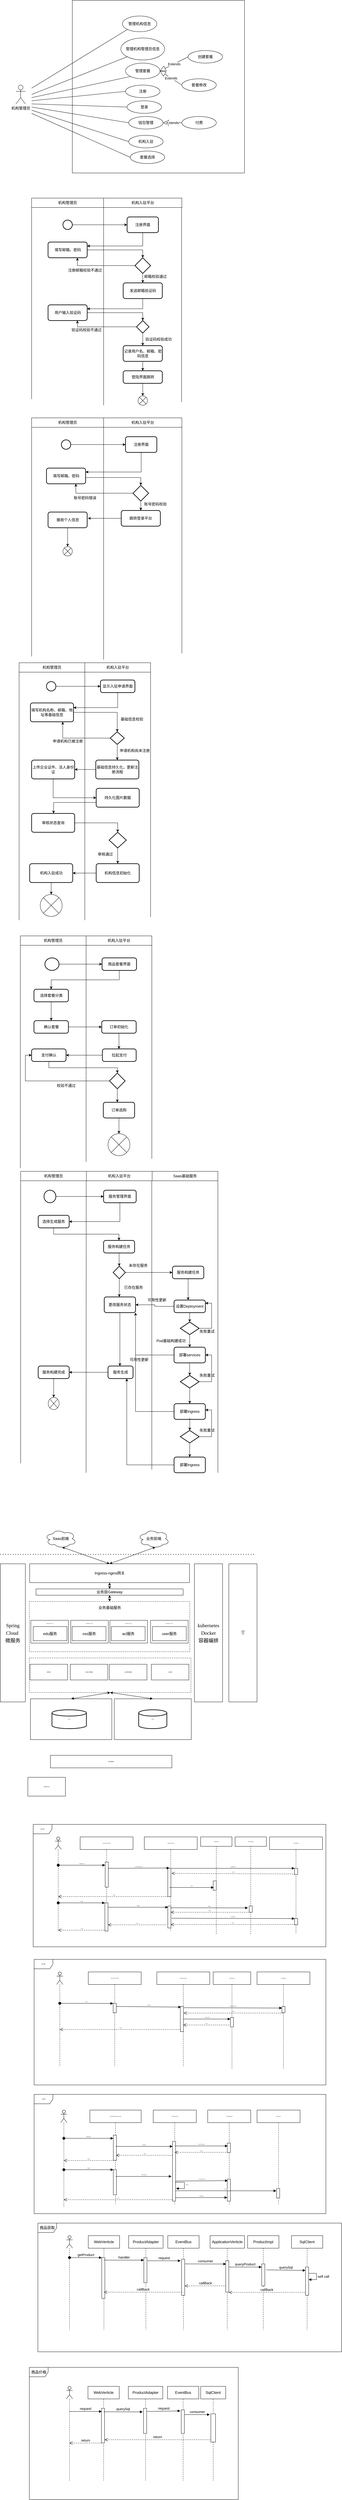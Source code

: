 <mxfile version="14.5.10" type="github">
  <diagram id="q67iRwnJ95usIE7rMWFx" name="第 1 页">
    <mxGraphModel dx="1928" dy="967" grid="1" gridSize="10" guides="1" tooltips="1" connect="1" arrows="1" fold="1" page="1" pageScale="1" pageWidth="827" pageHeight="1169" math="0" shadow="0">
      <root>
        <mxCell id="0" />
        <mxCell id="1" parent="0" />
        <mxCell id="eMqY0ndDDdity-er9-4i-228" value="" style="rounded=0;whiteSpace=wrap;html=1;dashed=1;" parent="1" vertex="1">
          <mxGeometry x="132.75" y="5140" width="512.5" height="160" as="geometry" />
        </mxCell>
        <mxCell id="eMqY0ndDDdity-er9-4i-236" value="" style="rounded=0;whiteSpace=wrap;html=1;" parent="1" vertex="1">
          <mxGeometry x="137.5" y="5200" width="120" height="72.5" as="geometry" />
        </mxCell>
        <mxCell id="eMqY0ndDDdity-er9-4i-239" value="&lt;span lang=&quot;haw&quot; style=&quot;font-size: 3px; line-height: 150%; font-family: &amp;quot;times new roman&amp;quot;, serif;&quot;&gt;kubernetes service&lt;/span&gt;" style="text;html=1;align=center;verticalAlign=middle;resizable=0;points=[];autosize=1;strokeColor=none;fontSize=3;" parent="1" vertex="1">
          <mxGeometry x="147.5" y="5200" width="100" height="20" as="geometry" />
        </mxCell>
        <mxCell id="eMqY0ndDDdity-er9-4i-241" value="" style="rounded=0;whiteSpace=wrap;html=1;" parent="1" vertex="1">
          <mxGeometry x="265" y="5200" width="120" height="72.5" as="geometry" />
        </mxCell>
        <mxCell id="eMqY0ndDDdity-er9-4i-243" value="" style="rounded=0;whiteSpace=wrap;html=1;" parent="1" vertex="1">
          <mxGeometry x="390" y="5200" width="120" height="72.5" as="geometry" />
        </mxCell>
        <mxCell id="eMqY0ndDDdity-er9-4i-245" value="" style="rounded=0;whiteSpace=wrap;html=1;" parent="1" vertex="1">
          <mxGeometry x="520" y="5200" width="120" height="72.5" as="geometry" />
        </mxCell>
        <mxCell id="eMqY0ndDDdity-er9-4i-246" value="&lt;span lang=&quot;haw&quot; style=&quot;font-size: 3px; line-height: 150%; font-family: &amp;quot;times new roman&amp;quot;, serif;&quot;&gt;kubernetes service&lt;/span&gt;" style="text;html=1;align=center;verticalAlign=middle;resizable=0;points=[];autosize=1;strokeColor=none;fontSize=3;" parent="1" vertex="1">
          <mxGeometry x="528.5" y="5200" width="100" height="20" as="geometry" />
        </mxCell>
        <mxCell id="eMqY0ndDDdity-er9-4i-1" value="" style="whiteSpace=wrap;html=1;aspect=fixed;" parent="1" vertex="1">
          <mxGeometry x="270" y="40" width="550" height="550" as="geometry" />
        </mxCell>
        <mxCell id="eMqY0ndDDdity-er9-4i-2" value="机构管理员" style="shape=umlActor;verticalLabelPosition=bottom;verticalAlign=top;html=1;" parent="1" vertex="1">
          <mxGeometry x="90" y="310" width="30" height="60" as="geometry" />
        </mxCell>
        <mxCell id="eMqY0ndDDdity-er9-4i-4" value="管理机构信息" style="ellipse;whiteSpace=wrap;html=1;" parent="1" vertex="1">
          <mxGeometry x="430" y="90" width="110" height="50" as="geometry" />
        </mxCell>
        <mxCell id="eMqY0ndDDdity-er9-4i-5" value="管理机构管理员信息" style="ellipse;whiteSpace=wrap;html=1;" parent="1" vertex="1">
          <mxGeometry x="425" y="160" width="140" height="70" as="geometry" />
        </mxCell>
        <mxCell id="eMqY0ndDDdity-er9-4i-6" value="管理套餐" style="ellipse;whiteSpace=wrap;html=1;" parent="1" vertex="1">
          <mxGeometry x="440" y="240" width="110" height="50" as="geometry" />
        </mxCell>
        <mxCell id="eMqY0ndDDdity-er9-4i-7" value="创建套餐" style="ellipse;whiteSpace=wrap;html=1;" parent="1" vertex="1">
          <mxGeometry x="640" y="200" width="110" height="40" as="geometry" />
        </mxCell>
        <mxCell id="eMqY0ndDDdity-er9-4i-8" value="套餐修改" style="ellipse;whiteSpace=wrap;html=1;" parent="1" vertex="1">
          <mxGeometry x="620" y="290" width="110" height="40" as="geometry" />
        </mxCell>
        <mxCell id="eMqY0ndDDdity-er9-4i-9" value="注册" style="ellipse;whiteSpace=wrap;html=1;" parent="1" vertex="1">
          <mxGeometry x="440" y="310" width="110" height="40" as="geometry" />
        </mxCell>
        <mxCell id="eMqY0ndDDdity-er9-4i-10" value="登录" style="ellipse;whiteSpace=wrap;html=1;" parent="1" vertex="1">
          <mxGeometry x="445" y="360" width="110" height="40" as="geometry" />
        </mxCell>
        <mxCell id="eMqY0ndDDdity-er9-4i-11" value="钱包管理" style="ellipse;whiteSpace=wrap;html=1;" parent="1" vertex="1">
          <mxGeometry x="450" y="410" width="110" height="40" as="geometry" />
        </mxCell>
        <mxCell id="eMqY0ndDDdity-er9-4i-12" value="付费" style="ellipse;whiteSpace=wrap;html=1;" parent="1" vertex="1">
          <mxGeometry x="620" y="410" width="110" height="40" as="geometry" />
        </mxCell>
        <mxCell id="eMqY0ndDDdity-er9-4i-13" value="机构入驻" style="ellipse;whiteSpace=wrap;html=1;" parent="1" vertex="1">
          <mxGeometry x="450" y="470" width="110" height="40" as="geometry" />
        </mxCell>
        <mxCell id="eMqY0ndDDdity-er9-4i-14" value="套餐选择" style="ellipse;whiteSpace=wrap;html=1;" parent="1" vertex="1">
          <mxGeometry x="455" y="520" width="110" height="40" as="geometry" />
        </mxCell>
        <mxCell id="eMqY0ndDDdity-er9-4i-18" value="" style="endArrow=none;html=1;entryX=0;entryY=1;entryDx=0;entryDy=0;" parent="1" target="eMqY0ndDDdity-er9-4i-4" edge="1">
          <mxGeometry width="50" height="50" relative="1" as="geometry">
            <mxPoint x="140" y="320" as="sourcePoint" />
            <mxPoint x="230" y="260" as="targetPoint" />
          </mxGeometry>
        </mxCell>
        <mxCell id="eMqY0ndDDdity-er9-4i-20" value="" style="endArrow=none;html=1;entryX=0;entryY=1;entryDx=0;entryDy=0;" parent="1" target="eMqY0ndDDdity-er9-4i-5" edge="1">
          <mxGeometry width="50" height="50" relative="1" as="geometry">
            <mxPoint x="140" y="340" as="sourcePoint" />
            <mxPoint x="350" y="260" as="targetPoint" />
          </mxGeometry>
        </mxCell>
        <mxCell id="eMqY0ndDDdity-er9-4i-21" value="" style="endArrow=none;html=1;entryX=0;entryY=1;entryDx=0;entryDy=0;" parent="1" target="eMqY0ndDDdity-er9-4i-6" edge="1">
          <mxGeometry width="50" height="50" relative="1" as="geometry">
            <mxPoint x="140" y="350" as="sourcePoint" />
            <mxPoint x="230" y="350" as="targetPoint" />
          </mxGeometry>
        </mxCell>
        <mxCell id="eMqY0ndDDdity-er9-4i-22" value="" style="endArrow=none;html=1;entryX=0;entryY=0.5;entryDx=0;entryDy=0;" parent="1" target="eMqY0ndDDdity-er9-4i-9" edge="1">
          <mxGeometry width="50" height="50" relative="1" as="geometry">
            <mxPoint x="140" y="360" as="sourcePoint" />
            <mxPoint x="350" y="360" as="targetPoint" />
          </mxGeometry>
        </mxCell>
        <mxCell id="eMqY0ndDDdity-er9-4i-23" value="" style="endArrow=none;html=1;entryX=0;entryY=0.5;entryDx=0;entryDy=0;" parent="1" target="eMqY0ndDDdity-er9-4i-10" edge="1">
          <mxGeometry width="50" height="50" relative="1" as="geometry">
            <mxPoint x="140" y="370" as="sourcePoint" />
            <mxPoint x="180" y="440" as="targetPoint" />
          </mxGeometry>
        </mxCell>
        <mxCell id="eMqY0ndDDdity-er9-4i-24" value="" style="endArrow=none;html=1;exitX=0;exitY=0.5;exitDx=0;exitDy=0;" parent="1" source="eMqY0ndDDdity-er9-4i-11" edge="1">
          <mxGeometry width="50" height="50" relative="1" as="geometry">
            <mxPoint x="300" y="480" as="sourcePoint" />
            <mxPoint x="140" y="380" as="targetPoint" />
          </mxGeometry>
        </mxCell>
        <mxCell id="eMqY0ndDDdity-er9-4i-25" value="" style="endArrow=none;html=1;entryX=0;entryY=0.5;entryDx=0;entryDy=0;" parent="1" target="eMqY0ndDDdity-er9-4i-13" edge="1">
          <mxGeometry width="50" height="50" relative="1" as="geometry">
            <mxPoint x="140" y="390" as="sourcePoint" />
            <mxPoint x="140" y="440" as="targetPoint" />
          </mxGeometry>
        </mxCell>
        <mxCell id="eMqY0ndDDdity-er9-4i-26" value="" style="endArrow=none;html=1;entryX=0;entryY=0.5;entryDx=0;entryDy=0;" parent="1" target="eMqY0ndDDdity-er9-4i-14" edge="1">
          <mxGeometry width="50" height="50" relative="1" as="geometry">
            <mxPoint x="140" y="400" as="sourcePoint" />
            <mxPoint x="220" y="510" as="targetPoint" />
          </mxGeometry>
        </mxCell>
        <mxCell id="eMqY0ndDDdity-er9-4i-27" value="Extends" style="endArrow=block;endSize=16;endFill=0;html=1;exitX=0;exitY=0.5;exitDx=0;exitDy=0;entryX=1;entryY=0.5;entryDx=0;entryDy=0;" parent="1" source="eMqY0ndDDdity-er9-4i-7" target="eMqY0ndDDdity-er9-4i-6" edge="1">
          <mxGeometry width="160" relative="1" as="geometry">
            <mxPoint x="610" y="350" as="sourcePoint" />
            <mxPoint x="770" y="350" as="targetPoint" />
          </mxGeometry>
        </mxCell>
        <mxCell id="eMqY0ndDDdity-er9-4i-28" value="Extends" style="endArrow=block;endSize=16;endFill=0;html=1;exitX=0;exitY=0.5;exitDx=0;exitDy=0;entryX=1;entryY=0.5;entryDx=0;entryDy=0;" parent="1" source="eMqY0ndDDdity-er9-4i-8" target="eMqY0ndDDdity-er9-4i-6" edge="1">
          <mxGeometry width="160" relative="1" as="geometry">
            <mxPoint x="600" y="330" as="sourcePoint" />
            <mxPoint x="760" y="330" as="targetPoint" />
          </mxGeometry>
        </mxCell>
        <mxCell id="eMqY0ndDDdity-er9-4i-29" value="Extends" style="endArrow=block;endSize=16;endFill=0;html=1;exitX=0;exitY=0.5;exitDx=0;exitDy=0;entryX=1;entryY=0.5;entryDx=0;entryDy=0;" parent="1" source="eMqY0ndDDdity-er9-4i-12" target="eMqY0ndDDdity-er9-4i-11" edge="1">
          <mxGeometry width="160" relative="1" as="geometry">
            <mxPoint x="640" y="490" as="sourcePoint" />
            <mxPoint x="800" y="490" as="targetPoint" />
          </mxGeometry>
        </mxCell>
        <mxCell id="eMqY0ndDDdity-er9-4i-38" value="机构管理员" style="rounded=0;whiteSpace=wrap;html=1;" parent="1" vertex="1">
          <mxGeometry x="140" y="670" width="230" height="30" as="geometry" />
        </mxCell>
        <mxCell id="eMqY0ndDDdity-er9-4i-39" value="机构入驻平台" style="rounded=0;whiteSpace=wrap;html=1;" parent="1" vertex="1">
          <mxGeometry x="370" y="670" width="250" height="30" as="geometry" />
        </mxCell>
        <mxCell id="eMqY0ndDDdity-er9-4i-41" value="" style="endArrow=none;html=1;entryX=0;entryY=1;entryDx=0;entryDy=0;" parent="1" target="eMqY0ndDDdity-er9-4i-38" edge="1">
          <mxGeometry width="50" height="50" relative="1" as="geometry">
            <mxPoint x="140" y="1310" as="sourcePoint" />
            <mxPoint x="160" y="780" as="targetPoint" />
          </mxGeometry>
        </mxCell>
        <mxCell id="eMqY0ndDDdity-er9-4i-42" value="" style="endArrow=none;html=1;entryX=0;entryY=1;entryDx=0;entryDy=0;" parent="1" target="eMqY0ndDDdity-er9-4i-39" edge="1">
          <mxGeometry width="50" height="50" relative="1" as="geometry">
            <mxPoint x="370" y="1330" as="sourcePoint" />
            <mxPoint x="370" y="740" as="targetPoint" />
          </mxGeometry>
        </mxCell>
        <mxCell id="eMqY0ndDDdity-er9-4i-43" value="" style="endArrow=none;html=1;entryX=0;entryY=1;entryDx=0;entryDy=0;" parent="1" edge="1">
          <mxGeometry width="50" height="50" relative="1" as="geometry">
            <mxPoint x="619" y="1320" as="sourcePoint" />
            <mxPoint x="619" y="700" as="targetPoint" />
          </mxGeometry>
        </mxCell>
        <mxCell id="eMqY0ndDDdity-er9-4i-46" style="edgeStyle=orthogonalEdgeStyle;rounded=0;orthogonalLoop=1;jettySize=auto;html=1;exitX=1;exitY=0.5;exitDx=0;exitDy=0;exitPerimeter=0;entryX=0;entryY=0.5;entryDx=0;entryDy=0;" parent="1" source="eMqY0ndDDdity-er9-4i-44" target="eMqY0ndDDdity-er9-4i-45" edge="1">
          <mxGeometry relative="1" as="geometry" />
        </mxCell>
        <mxCell id="eMqY0ndDDdity-er9-4i-44" value="" style="strokeWidth=2;html=1;shape=mxgraph.flowchart.start_2;whiteSpace=wrap;" parent="1" vertex="1">
          <mxGeometry x="240" y="740" width="30" height="30" as="geometry" />
        </mxCell>
        <mxCell id="eMqY0ndDDdity-er9-4i-55" style="edgeStyle=orthogonalEdgeStyle;rounded=0;orthogonalLoop=1;jettySize=auto;html=1;exitX=0.5;exitY=1;exitDx=0;exitDy=0;entryX=1;entryY=0.25;entryDx=0;entryDy=0;" parent="1" source="eMqY0ndDDdity-er9-4i-45" target="eMqY0ndDDdity-er9-4i-47" edge="1">
          <mxGeometry relative="1" as="geometry" />
        </mxCell>
        <mxCell id="eMqY0ndDDdity-er9-4i-45" value="注册界面" style="rounded=1;whiteSpace=wrap;html=1;absoluteArcSize=1;arcSize=14;strokeWidth=2;" parent="1" vertex="1">
          <mxGeometry x="445" y="730" width="100" height="50" as="geometry" />
        </mxCell>
        <mxCell id="eMqY0ndDDdity-er9-4i-50" style="edgeStyle=orthogonalEdgeStyle;rounded=0;orthogonalLoop=1;jettySize=auto;html=1;exitX=1;exitY=0.5;exitDx=0;exitDy=0;entryX=0;entryY=0.5;entryDx=0;entryDy=0;entryPerimeter=0;" parent="1" source="eMqY0ndDDdity-er9-4i-47" target="eMqY0ndDDdity-er9-4i-49" edge="1">
          <mxGeometry relative="1" as="geometry">
            <Array as="points">
              <mxPoint x="495" y="835" />
            </Array>
          </mxGeometry>
        </mxCell>
        <mxCell id="eMqY0ndDDdity-er9-4i-47" value="填写邮箱、密码" style="rounded=1;whiteSpace=wrap;html=1;absoluteArcSize=1;arcSize=14;strokeWidth=2;" parent="1" vertex="1">
          <mxGeometry x="192.5" y="810" width="125" height="50" as="geometry" />
        </mxCell>
        <mxCell id="eMqY0ndDDdity-er9-4i-58" style="edgeStyle=orthogonalEdgeStyle;rounded=0;orthogonalLoop=1;jettySize=auto;html=1;exitX=0.5;exitY=1;exitDx=0;exitDy=0;entryX=1;entryY=0.25;entryDx=0;entryDy=0;" parent="1" source="eMqY0ndDDdity-er9-4i-48" target="eMqY0ndDDdity-er9-4i-57" edge="1">
          <mxGeometry relative="1" as="geometry" />
        </mxCell>
        <mxCell id="eMqY0ndDDdity-er9-4i-48" value="发送邮箱验证码" style="rounded=1;whiteSpace=wrap;html=1;absoluteArcSize=1;arcSize=14;strokeWidth=2;" parent="1" vertex="1">
          <mxGeometry x="432.5" y="940" width="125" height="50" as="geometry" />
        </mxCell>
        <mxCell id="eMqY0ndDDdity-er9-4i-51" style="edgeStyle=orthogonalEdgeStyle;rounded=0;orthogonalLoop=1;jettySize=auto;html=1;entryX=0.75;entryY=1;entryDx=0;entryDy=0;" parent="1" source="eMqY0ndDDdity-er9-4i-49" target="eMqY0ndDDdity-er9-4i-47" edge="1">
          <mxGeometry relative="1" as="geometry" />
        </mxCell>
        <mxCell id="eMqY0ndDDdity-er9-4i-53" style="edgeStyle=orthogonalEdgeStyle;rounded=0;orthogonalLoop=1;jettySize=auto;html=1;exitX=1;exitY=0.5;exitDx=0;exitDy=0;exitPerimeter=0;entryX=0.5;entryY=0;entryDx=0;entryDy=0;" parent="1" source="eMqY0ndDDdity-er9-4i-49" target="eMqY0ndDDdity-er9-4i-48" edge="1">
          <mxGeometry relative="1" as="geometry" />
        </mxCell>
        <mxCell id="eMqY0ndDDdity-er9-4i-49" value="" style="strokeWidth=2;html=1;shape=mxgraph.flowchart.decision;whiteSpace=wrap;direction=south;" parent="1" vertex="1">
          <mxGeometry x="470" y="860" width="50" height="50" as="geometry" />
        </mxCell>
        <mxCell id="eMqY0ndDDdity-er9-4i-52" value="注册邮箱校验不通过" style="text;html=1;align=center;verticalAlign=middle;resizable=0;points=[];autosize=1;strokeColor=none;" parent="1" vertex="1">
          <mxGeometry x="250" y="890" width="120" height="20" as="geometry" />
        </mxCell>
        <mxCell id="eMqY0ndDDdity-er9-4i-54" value="邮箱校验通过" style="text;html=1;align=center;verticalAlign=middle;resizable=0;points=[];autosize=1;strokeColor=none;" parent="1" vertex="1">
          <mxGeometry x="490" y="910" width="90" height="20" as="geometry" />
        </mxCell>
        <mxCell id="eMqY0ndDDdity-er9-4i-59" style="edgeStyle=orthogonalEdgeStyle;rounded=0;orthogonalLoop=1;jettySize=auto;html=1;exitX=1;exitY=0.5;exitDx=0;exitDy=0;" parent="1" source="eMqY0ndDDdity-er9-4i-57" edge="1">
          <mxGeometry relative="1" as="geometry">
            <mxPoint x="318" y="1035" as="targetPoint" />
          </mxGeometry>
        </mxCell>
        <mxCell id="eMqY0ndDDdity-er9-4i-62" style="edgeStyle=orthogonalEdgeStyle;rounded=0;orthogonalLoop=1;jettySize=auto;html=1;exitX=1;exitY=0.5;exitDx=0;exitDy=0;entryX=0.5;entryY=0;entryDx=0;entryDy=0;entryPerimeter=0;" parent="1" source="eMqY0ndDDdity-er9-4i-57" target="eMqY0ndDDdity-er9-4i-61" edge="1">
          <mxGeometry relative="1" as="geometry" />
        </mxCell>
        <mxCell id="eMqY0ndDDdity-er9-4i-57" value="用户输入验证码" style="rounded=1;whiteSpace=wrap;html=1;absoluteArcSize=1;arcSize=14;strokeWidth=2;" parent="1" vertex="1">
          <mxGeometry x="192.5" y="1010" width="125" height="50" as="geometry" />
        </mxCell>
        <mxCell id="eMqY0ndDDdity-er9-4i-63" style="edgeStyle=orthogonalEdgeStyle;rounded=0;orthogonalLoop=1;jettySize=auto;html=1;exitX=0;exitY=0.5;exitDx=0;exitDy=0;exitPerimeter=0;entryX=0.75;entryY=1;entryDx=0;entryDy=0;" parent="1" source="eMqY0ndDDdity-er9-4i-61" target="eMqY0ndDDdity-er9-4i-57" edge="1">
          <mxGeometry relative="1" as="geometry" />
        </mxCell>
        <mxCell id="eMqY0ndDDdity-er9-4i-66" style="edgeStyle=orthogonalEdgeStyle;rounded=0;orthogonalLoop=1;jettySize=auto;html=1;exitX=0.5;exitY=1;exitDx=0;exitDy=0;exitPerimeter=0;entryX=0.5;entryY=0;entryDx=0;entryDy=0;" parent="1" source="eMqY0ndDDdity-er9-4i-61" target="eMqY0ndDDdity-er9-4i-65" edge="1">
          <mxGeometry relative="1" as="geometry" />
        </mxCell>
        <mxCell id="eMqY0ndDDdity-er9-4i-61" value="" style="strokeWidth=2;html=1;shape=mxgraph.flowchart.decision;whiteSpace=wrap;" parent="1" vertex="1">
          <mxGeometry x="475" y="1060" width="40" height="40" as="geometry" />
        </mxCell>
        <mxCell id="eMqY0ndDDdity-er9-4i-64" value="验证码校验不通过" style="text;html=1;align=center;verticalAlign=middle;resizable=0;points=[];autosize=1;strokeColor=none;" parent="1" vertex="1">
          <mxGeometry x="260" y="1080" width="110" height="20" as="geometry" />
        </mxCell>
        <mxCell id="eMqY0ndDDdity-er9-4i-69" style="edgeStyle=orthogonalEdgeStyle;rounded=0;orthogonalLoop=1;jettySize=auto;html=1;entryX=0.5;entryY=0;entryDx=0;entryDy=0;" parent="1" source="eMqY0ndDDdity-er9-4i-65" target="eMqY0ndDDdity-er9-4i-68" edge="1">
          <mxGeometry relative="1" as="geometry" />
        </mxCell>
        <mxCell id="eMqY0ndDDdity-er9-4i-65" value="记录用户名、邮箱、密码信息" style="rounded=1;whiteSpace=wrap;html=1;absoluteArcSize=1;arcSize=14;strokeWidth=2;" parent="1" vertex="1">
          <mxGeometry x="432.5" y="1140" width="125" height="50" as="geometry" />
        </mxCell>
        <mxCell id="eMqY0ndDDdity-er9-4i-67" value="验证码校验成功" style="text;html=1;align=center;verticalAlign=middle;resizable=0;points=[];autosize=1;strokeColor=none;" parent="1" vertex="1">
          <mxGeometry x="495" y="1110" width="100" height="20" as="geometry" />
        </mxCell>
        <mxCell id="eMqY0ndDDdity-er9-4i-71" style="edgeStyle=orthogonalEdgeStyle;rounded=0;orthogonalLoop=1;jettySize=auto;html=1;entryX=0.5;entryY=0;entryDx=0;entryDy=0;entryPerimeter=0;" parent="1" source="eMqY0ndDDdity-er9-4i-68" target="eMqY0ndDDdity-er9-4i-70" edge="1">
          <mxGeometry relative="1" as="geometry" />
        </mxCell>
        <mxCell id="eMqY0ndDDdity-er9-4i-68" value="登陆界面跳转" style="rounded=1;whiteSpace=wrap;html=1;absoluteArcSize=1;arcSize=14;strokeWidth=2;" parent="1" vertex="1">
          <mxGeometry x="432.5" y="1220" width="125" height="40" as="geometry" />
        </mxCell>
        <mxCell id="eMqY0ndDDdity-er9-4i-70" value="" style="verticalLabelPosition=bottom;verticalAlign=top;html=1;shape=mxgraph.flowchart.or;" parent="1" vertex="1">
          <mxGeometry x="480" y="1300" width="30" height="30" as="geometry" />
        </mxCell>
        <mxCell id="eMqY0ndDDdity-er9-4i-72" value="机构管理员" style="rounded=0;whiteSpace=wrap;html=1;" parent="1" vertex="1">
          <mxGeometry x="140" y="1370" width="230" height="30" as="geometry" />
        </mxCell>
        <mxCell id="eMqY0ndDDdity-er9-4i-73" value="机构入驻平台" style="rounded=0;whiteSpace=wrap;html=1;" parent="1" vertex="1">
          <mxGeometry x="370" y="1370" width="250" height="30" as="geometry" />
        </mxCell>
        <mxCell id="eMqY0ndDDdity-er9-4i-75" value="" style="endArrow=none;html=1;entryX=0;entryY=1;entryDx=0;entryDy=0;" parent="1" target="eMqY0ndDDdity-er9-4i-72" edge="1">
          <mxGeometry width="50" height="50" relative="1" as="geometry">
            <mxPoint x="140" y="2130" as="sourcePoint" />
            <mxPoint x="190" y="1540" as="targetPoint" />
          </mxGeometry>
        </mxCell>
        <mxCell id="eMqY0ndDDdity-er9-4i-76" value="" style="endArrow=none;html=1;entryX=0;entryY=1;entryDx=0;entryDy=0;" parent="1" target="eMqY0ndDDdity-er9-4i-73" edge="1">
          <mxGeometry width="50" height="50" relative="1" as="geometry">
            <mxPoint x="370" y="2140" as="sourcePoint" />
            <mxPoint x="370" y="1410" as="targetPoint" />
          </mxGeometry>
        </mxCell>
        <mxCell id="eMqY0ndDDdity-er9-4i-77" value="" style="endArrow=none;html=1;entryX=1;entryY=1;entryDx=0;entryDy=0;" parent="1" target="eMqY0ndDDdity-er9-4i-73" edge="1">
          <mxGeometry width="50" height="50" relative="1" as="geometry">
            <mxPoint x="620" y="2120" as="sourcePoint" />
            <mxPoint x="620" y="1420" as="targetPoint" />
          </mxGeometry>
        </mxCell>
        <mxCell id="eMqY0ndDDdity-er9-4i-78" style="edgeStyle=orthogonalEdgeStyle;rounded=0;orthogonalLoop=1;jettySize=auto;html=1;exitX=1;exitY=0.5;exitDx=0;exitDy=0;exitPerimeter=0;entryX=0;entryY=0.5;entryDx=0;entryDy=0;" parent="1" source="eMqY0ndDDdity-er9-4i-79" target="eMqY0ndDDdity-er9-4i-80" edge="1">
          <mxGeometry relative="1" as="geometry" />
        </mxCell>
        <mxCell id="eMqY0ndDDdity-er9-4i-79" value="" style="strokeWidth=2;html=1;shape=mxgraph.flowchart.start_2;whiteSpace=wrap;" parent="1" vertex="1">
          <mxGeometry x="235" y="1440" width="30" height="30" as="geometry" />
        </mxCell>
        <mxCell id="eMqY0ndDDdity-er9-4i-80" value="注册界面" style="rounded=1;whiteSpace=wrap;html=1;absoluteArcSize=1;arcSize=14;strokeWidth=2;" parent="1" vertex="1">
          <mxGeometry x="440" y="1430" width="100" height="50" as="geometry" />
        </mxCell>
        <mxCell id="eMqY0ndDDdity-er9-4i-81" style="edgeStyle=orthogonalEdgeStyle;rounded=0;orthogonalLoop=1;jettySize=auto;html=1;exitX=0.5;exitY=1;exitDx=0;exitDy=0;entryX=1;entryY=0.25;entryDx=0;entryDy=0;" parent="1" source="eMqY0ndDDdity-er9-4i-80" target="eMqY0ndDDdity-er9-4i-82" edge="1">
          <mxGeometry relative="1" as="geometry">
            <mxPoint x="522.5" y="1500" as="sourcePoint" />
          </mxGeometry>
        </mxCell>
        <mxCell id="eMqY0ndDDdity-er9-4i-82" value="填写邮箱、密码" style="rounded=1;whiteSpace=wrap;html=1;absoluteArcSize=1;arcSize=14;strokeWidth=2;" parent="1" vertex="1">
          <mxGeometry x="187.5" y="1530" width="125" height="50" as="geometry" />
        </mxCell>
        <mxCell id="eMqY0ndDDdity-er9-4i-83" style="edgeStyle=orthogonalEdgeStyle;rounded=0;orthogonalLoop=1;jettySize=auto;html=1;exitX=1;exitY=0.5;exitDx=0;exitDy=0;entryX=0;entryY=0.5;entryDx=0;entryDy=0;entryPerimeter=0;" parent="1" target="eMqY0ndDDdity-er9-4i-86" edge="1">
          <mxGeometry relative="1" as="geometry">
            <mxPoint x="311.25" y="1560" as="sourcePoint" />
            <Array as="points">
              <mxPoint x="488.75" y="1560" />
            </Array>
          </mxGeometry>
        </mxCell>
        <mxCell id="eMqY0ndDDdity-er9-4i-91" style="edgeStyle=orthogonalEdgeStyle;rounded=0;orthogonalLoop=1;jettySize=auto;html=1;exitX=0;exitY=0.5;exitDx=0;exitDy=0;" parent="1" source="eMqY0ndDDdity-er9-4i-84" edge="1">
          <mxGeometry relative="1" as="geometry">
            <mxPoint x="320" y="1690" as="targetPoint" />
          </mxGeometry>
        </mxCell>
        <mxCell id="eMqY0ndDDdity-er9-4i-84" value="跳转登录平台" style="rounded=1;whiteSpace=wrap;html=1;absoluteArcSize=1;arcSize=14;strokeWidth=2;" parent="1" vertex="1">
          <mxGeometry x="426.25" y="1665" width="125" height="50" as="geometry" />
        </mxCell>
        <mxCell id="eMqY0ndDDdity-er9-4i-88" style="edgeStyle=orthogonalEdgeStyle;rounded=0;orthogonalLoop=1;jettySize=auto;html=1;entryX=0.75;entryY=1;entryDx=0;entryDy=0;" parent="1" source="eMqY0ndDDdity-er9-4i-86" target="eMqY0ndDDdity-er9-4i-82" edge="1">
          <mxGeometry relative="1" as="geometry" />
        </mxCell>
        <mxCell id="eMqY0ndDDdity-er9-4i-90" style="edgeStyle=orthogonalEdgeStyle;rounded=0;orthogonalLoop=1;jettySize=auto;html=1;entryX=0.5;entryY=0;entryDx=0;entryDy=0;" parent="1" source="eMqY0ndDDdity-er9-4i-86" target="eMqY0ndDDdity-er9-4i-84" edge="1">
          <mxGeometry relative="1" as="geometry" />
        </mxCell>
        <mxCell id="eMqY0ndDDdity-er9-4i-86" value="" style="strokeWidth=2;html=1;shape=mxgraph.flowchart.decision;whiteSpace=wrap;direction=south;" parent="1" vertex="1">
          <mxGeometry x="463.75" y="1585" width="50" height="50" as="geometry" />
        </mxCell>
        <mxCell id="eMqY0ndDDdity-er9-4i-87" value="账号密码校验" style="text;html=1;align=center;verticalAlign=middle;resizable=0;points=[];autosize=1;strokeColor=none;" parent="1" vertex="1">
          <mxGeometry x="490" y="1635" width="90" height="20" as="geometry" />
        </mxCell>
        <mxCell id="eMqY0ndDDdity-er9-4i-89" value="账号密码错误" style="text;html=1;align=center;verticalAlign=middle;resizable=0;points=[];autosize=1;strokeColor=none;" parent="1" vertex="1">
          <mxGeometry x="265" y="1615" width="90" height="20" as="geometry" />
        </mxCell>
        <mxCell id="eMqY0ndDDdity-er9-4i-94" style="edgeStyle=orthogonalEdgeStyle;rounded=0;orthogonalLoop=1;jettySize=auto;html=1;" parent="1" source="eMqY0ndDDdity-er9-4i-92" edge="1">
          <mxGeometry relative="1" as="geometry">
            <mxPoint x="255" y="1780" as="targetPoint" />
          </mxGeometry>
        </mxCell>
        <mxCell id="eMqY0ndDDdity-er9-4i-92" value="接收个人信息" style="rounded=1;whiteSpace=wrap;html=1;absoluteArcSize=1;arcSize=14;strokeWidth=2;" parent="1" vertex="1">
          <mxGeometry x="192.5" y="1670" width="125" height="50" as="geometry" />
        </mxCell>
        <mxCell id="eMqY0ndDDdity-er9-4i-95" value="" style="verticalLabelPosition=bottom;verticalAlign=top;html=1;shape=mxgraph.flowchart.or;" parent="1" vertex="1">
          <mxGeometry x="240" y="1780" width="30" height="30" as="geometry" />
        </mxCell>
        <mxCell id="eMqY0ndDDdity-er9-4i-96" value="机构管理员" style="rounded=0;whiteSpace=wrap;html=1;" parent="1" vertex="1">
          <mxGeometry x="100" y="2150" width="210" height="30" as="geometry" />
        </mxCell>
        <mxCell id="eMqY0ndDDdity-er9-4i-97" value="机构入驻平台" style="rounded=0;whiteSpace=wrap;html=1;" parent="1" vertex="1">
          <mxGeometry x="310" y="2150" width="210" height="30" as="geometry" />
        </mxCell>
        <mxCell id="eMqY0ndDDdity-er9-4i-100" value="" style="endArrow=none;html=1;entryX=0;entryY=1;entryDx=0;entryDy=0;" parent="1" target="eMqY0ndDDdity-er9-4i-96" edge="1">
          <mxGeometry width="50" height="50" relative="1" as="geometry">
            <mxPoint x="100" y="2970" as="sourcePoint" />
            <mxPoint x="200" y="2230" as="targetPoint" />
          </mxGeometry>
        </mxCell>
        <mxCell id="eMqY0ndDDdity-er9-4i-101" value="" style="endArrow=none;html=1;entryX=0;entryY=1;entryDx=0;entryDy=0;" parent="1" target="eMqY0ndDDdity-er9-4i-97" edge="1">
          <mxGeometry width="50" height="50" relative="1" as="geometry">
            <mxPoint x="310" y="2970" as="sourcePoint" />
            <mxPoint x="300" y="2280" as="targetPoint" />
          </mxGeometry>
        </mxCell>
        <mxCell id="eMqY0ndDDdity-er9-4i-102" value="" style="endArrow=none;html=1;" parent="1" edge="1">
          <mxGeometry width="50" height="50" relative="1" as="geometry">
            <mxPoint x="520" y="2960" as="sourcePoint" />
            <mxPoint x="520" y="2173" as="targetPoint" />
          </mxGeometry>
        </mxCell>
        <mxCell id="eMqY0ndDDdity-er9-4i-129" style="edgeStyle=orthogonalEdgeStyle;rounded=0;orthogonalLoop=1;jettySize=auto;html=1;" parent="1" source="eMqY0ndDDdity-er9-4i-103" target="eMqY0ndDDdity-er9-4i-104" edge="1">
          <mxGeometry relative="1" as="geometry" />
        </mxCell>
        <mxCell id="eMqY0ndDDdity-er9-4i-103" value="" style="strokeWidth=2;html=1;shape=mxgraph.flowchart.start_2;whiteSpace=wrap;" parent="1" vertex="1">
          <mxGeometry x="187.5" y="2210" width="30" height="30" as="geometry" />
        </mxCell>
        <mxCell id="eMqY0ndDDdity-er9-4i-130" style="edgeStyle=orthogonalEdgeStyle;rounded=0;orthogonalLoop=1;jettySize=auto;html=1;entryX=1;entryY=0.25;entryDx=0;entryDy=0;" parent="1" source="eMqY0ndDDdity-er9-4i-104" target="eMqY0ndDDdity-er9-4i-105" edge="1">
          <mxGeometry relative="1" as="geometry">
            <Array as="points">
              <mxPoint x="415" y="2293" />
            </Array>
          </mxGeometry>
        </mxCell>
        <mxCell id="eMqY0ndDDdity-er9-4i-104" value="显示入驻申请界面" style="rounded=1;whiteSpace=wrap;html=1;absoluteArcSize=1;arcSize=14;strokeWidth=2;" parent="1" vertex="1">
          <mxGeometry x="360" y="2205" width="110" height="40" as="geometry" />
        </mxCell>
        <mxCell id="eMqY0ndDDdity-er9-4i-108" style="edgeStyle=orthogonalEdgeStyle;rounded=0;orthogonalLoop=1;jettySize=auto;html=1;exitX=1;exitY=0.5;exitDx=0;exitDy=0;entryX=0.5;entryY=0;entryDx=0;entryDy=0;entryPerimeter=0;" parent="1" source="eMqY0ndDDdity-er9-4i-105" target="eMqY0ndDDdity-er9-4i-107" edge="1">
          <mxGeometry relative="1" as="geometry" />
        </mxCell>
        <mxCell id="eMqY0ndDDdity-er9-4i-105" value="填写机构名称、邮箱、地址等基础信息" style="rounded=1;whiteSpace=wrap;html=1;absoluteArcSize=1;arcSize=14;strokeWidth=2;" parent="1" vertex="1">
          <mxGeometry x="136.25" y="2278" width="137.5" height="60" as="geometry" />
        </mxCell>
        <mxCell id="eMqY0ndDDdity-er9-4i-116" value="" style="edgeStyle=orthogonalEdgeStyle;rounded=0;orthogonalLoop=1;jettySize=auto;html=1;" parent="1" source="eMqY0ndDDdity-er9-4i-106" target="eMqY0ndDDdity-er9-4i-115" edge="1">
          <mxGeometry relative="1" as="geometry" />
        </mxCell>
        <mxCell id="eMqY0ndDDdity-er9-4i-106" value="基础信息持久化，更新注册流程" style="rounded=1;whiteSpace=wrap;html=1;absoluteArcSize=1;arcSize=14;strokeWidth=2;" parent="1" vertex="1">
          <mxGeometry x="345" y="2460" width="137.5" height="60" as="geometry" />
        </mxCell>
        <mxCell id="eMqY0ndDDdity-er9-4i-110" style="edgeStyle=orthogonalEdgeStyle;rounded=0;orthogonalLoop=1;jettySize=auto;html=1;exitX=0;exitY=0.5;exitDx=0;exitDy=0;exitPerimeter=0;entryX=0.75;entryY=1;entryDx=0;entryDy=0;" parent="1" source="eMqY0ndDDdity-er9-4i-107" target="eMqY0ndDDdity-er9-4i-105" edge="1">
          <mxGeometry relative="1" as="geometry" />
        </mxCell>
        <mxCell id="eMqY0ndDDdity-er9-4i-113" style="edgeStyle=orthogonalEdgeStyle;rounded=0;orthogonalLoop=1;jettySize=auto;html=1;exitX=0.5;exitY=1;exitDx=0;exitDy=0;exitPerimeter=0;entryX=0.5;entryY=0;entryDx=0;entryDy=0;" parent="1" source="eMqY0ndDDdity-er9-4i-107" target="eMqY0ndDDdity-er9-4i-106" edge="1">
          <mxGeometry relative="1" as="geometry" />
        </mxCell>
        <mxCell id="eMqY0ndDDdity-er9-4i-107" value="" style="strokeWidth=2;html=1;shape=mxgraph.flowchart.decision;whiteSpace=wrap;" parent="1" vertex="1">
          <mxGeometry x="391" y="2370" width="45" height="40" as="geometry" />
        </mxCell>
        <mxCell id="eMqY0ndDDdity-er9-4i-109" value="基础信息校验" style="text;html=1;align=center;verticalAlign=middle;resizable=0;points=[];autosize=1;strokeColor=none;" parent="1" vertex="1">
          <mxGeometry x="415" y="2320" width="90" height="20" as="geometry" />
        </mxCell>
        <mxCell id="eMqY0ndDDdity-er9-4i-112" value="申请机构已被注册" style="text;html=1;align=center;verticalAlign=middle;resizable=0;points=[];autosize=1;strokeColor=none;" parent="1" vertex="1">
          <mxGeometry x="200" y="2390" width="110" height="20" as="geometry" />
        </mxCell>
        <mxCell id="eMqY0ndDDdity-er9-4i-114" value="申请机构尚未注册" style="text;html=1;align=center;verticalAlign=middle;resizable=0;points=[];autosize=1;strokeColor=none;" parent="1" vertex="1">
          <mxGeometry x="414" y="2420" width="110" height="20" as="geometry" />
        </mxCell>
        <mxCell id="eMqY0ndDDdity-er9-4i-118" style="edgeStyle=orthogonalEdgeStyle;rounded=0;orthogonalLoop=1;jettySize=auto;html=1;exitX=0.5;exitY=1;exitDx=0;exitDy=0;entryX=0;entryY=0.5;entryDx=0;entryDy=0;" parent="1" source="eMqY0ndDDdity-er9-4i-115" target="eMqY0ndDDdity-er9-4i-117" edge="1">
          <mxGeometry relative="1" as="geometry" />
        </mxCell>
        <mxCell id="eMqY0ndDDdity-er9-4i-115" value="上传企业证件、法人身份证" style="rounded=1;whiteSpace=wrap;html=1;absoluteArcSize=1;arcSize=14;strokeWidth=2;" parent="1" vertex="1">
          <mxGeometry x="140" y="2460" width="137.5" height="60" as="geometry" />
        </mxCell>
        <mxCell id="eMqY0ndDDdity-er9-4i-120" style="edgeStyle=orthogonalEdgeStyle;rounded=0;orthogonalLoop=1;jettySize=auto;html=1;exitX=0;exitY=0.75;exitDx=0;exitDy=0;" parent="1" source="eMqY0ndDDdity-er9-4i-117" edge="1">
          <mxGeometry relative="1" as="geometry">
            <mxPoint x="210" y="2630" as="targetPoint" />
          </mxGeometry>
        </mxCell>
        <mxCell id="eMqY0ndDDdity-er9-4i-117" value="持久化图片数据" style="rounded=1;whiteSpace=wrap;html=1;absoluteArcSize=1;arcSize=14;strokeWidth=2;" parent="1" vertex="1">
          <mxGeometry x="346.25" y="2550" width="137.5" height="60" as="geometry" />
        </mxCell>
        <mxCell id="eMqY0ndDDdity-er9-4i-125" style="edgeStyle=orthogonalEdgeStyle;rounded=0;orthogonalLoop=1;jettySize=auto;html=1;" parent="1" source="eMqY0ndDDdity-er9-4i-119" edge="1">
          <mxGeometry relative="1" as="geometry">
            <mxPoint x="415" y="2790" as="targetPoint" />
          </mxGeometry>
        </mxCell>
        <mxCell id="eMqY0ndDDdity-er9-4i-119" value="" style="strokeWidth=2;html=1;shape=mxgraph.flowchart.decision;whiteSpace=wrap;" parent="1" vertex="1">
          <mxGeometry x="387.5" y="2690" width="55" height="50" as="geometry" />
        </mxCell>
        <mxCell id="eMqY0ndDDdity-er9-4i-122" style="edgeStyle=orthogonalEdgeStyle;rounded=0;orthogonalLoop=1;jettySize=auto;html=1;entryX=0.5;entryY=0;entryDx=0;entryDy=0;entryPerimeter=0;" parent="1" source="eMqY0ndDDdity-er9-4i-121" target="eMqY0ndDDdity-er9-4i-119" edge="1">
          <mxGeometry relative="1" as="geometry" />
        </mxCell>
        <mxCell id="eMqY0ndDDdity-er9-4i-121" value="审核状态查询" style="rounded=1;whiteSpace=wrap;html=1;absoluteArcSize=1;arcSize=14;strokeWidth=2;" parent="1" vertex="1">
          <mxGeometry x="140" y="2630" width="137.5" height="60" as="geometry" />
        </mxCell>
        <mxCell id="eMqY0ndDDdity-er9-4i-133" style="edgeStyle=orthogonalEdgeStyle;rounded=0;orthogonalLoop=1;jettySize=auto;html=1;entryX=0.5;entryY=0;entryDx=0;entryDy=0;entryPerimeter=0;" parent="1" source="eMqY0ndDDdity-er9-4i-124" target="eMqY0ndDDdity-er9-4i-128" edge="1">
          <mxGeometry relative="1" as="geometry" />
        </mxCell>
        <mxCell id="eMqY0ndDDdity-er9-4i-124" value="机构入驻成功" style="rounded=1;whiteSpace=wrap;html=1;absoluteArcSize=1;arcSize=14;strokeWidth=2;" parent="1" vertex="1">
          <mxGeometry x="133.75" y="2790" width="137.5" height="60" as="geometry" />
        </mxCell>
        <mxCell id="eMqY0ndDDdity-er9-4i-126" value="审核通过" style="text;html=1;align=center;verticalAlign=middle;resizable=0;points=[];autosize=1;strokeColor=none;" parent="1" vertex="1">
          <mxGeometry x="345" y="2750" width="60" height="20" as="geometry" />
        </mxCell>
        <mxCell id="eMqY0ndDDdity-er9-4i-128" value="" style="verticalLabelPosition=bottom;verticalAlign=top;html=1;shape=mxgraph.flowchart.or;" parent="1" vertex="1">
          <mxGeometry x="167.5" y="2888" width="70" height="70" as="geometry" />
        </mxCell>
        <mxCell id="eMqY0ndDDdity-er9-4i-132" style="edgeStyle=orthogonalEdgeStyle;rounded=0;orthogonalLoop=1;jettySize=auto;html=1;entryX=1;entryY=0.5;entryDx=0;entryDy=0;" parent="1" source="eMqY0ndDDdity-er9-4i-131" target="eMqY0ndDDdity-er9-4i-124" edge="1">
          <mxGeometry relative="1" as="geometry" />
        </mxCell>
        <mxCell id="eMqY0ndDDdity-er9-4i-131" value="机构信息初始化" style="rounded=1;whiteSpace=wrap;html=1;absoluteArcSize=1;arcSize=14;strokeWidth=2;" parent="1" vertex="1">
          <mxGeometry x="346.25" y="2790" width="137.5" height="60" as="geometry" />
        </mxCell>
        <mxCell id="eMqY0ndDDdity-er9-4i-134" value="机构管理员" style="rounded=0;whiteSpace=wrap;html=1;" parent="1" vertex="1">
          <mxGeometry x="104" y="3020" width="210" height="30" as="geometry" />
        </mxCell>
        <mxCell id="eMqY0ndDDdity-er9-4i-135" value="机构入驻平台" style="rounded=0;whiteSpace=wrap;html=1;" parent="1" vertex="1">
          <mxGeometry x="314" y="3020" width="210" height="30" as="geometry" />
        </mxCell>
        <mxCell id="eMqY0ndDDdity-er9-4i-136" value="" style="endArrow=none;html=1;entryX=0;entryY=1;entryDx=0;entryDy=0;" parent="1" target="eMqY0ndDDdity-er9-4i-134" edge="1">
          <mxGeometry width="50" height="50" relative="1" as="geometry">
            <mxPoint x="104" y="3760" as="sourcePoint" />
            <mxPoint x="90" y="3160" as="targetPoint" />
          </mxGeometry>
        </mxCell>
        <mxCell id="eMqY0ndDDdity-er9-4i-137" value="" style="endArrow=none;html=1;entryX=0;entryY=1;entryDx=0;entryDy=0;" parent="1" target="eMqY0ndDDdity-er9-4i-135" edge="1">
          <mxGeometry width="50" height="50" relative="1" as="geometry">
            <mxPoint x="314" y="3740" as="sourcePoint" />
            <mxPoint x="330" y="3240" as="targetPoint" />
          </mxGeometry>
        </mxCell>
        <mxCell id="eMqY0ndDDdity-er9-4i-138" value="" style="endArrow=none;html=1;entryX=0;entryY=1;entryDx=0;entryDy=0;" parent="1" edge="1">
          <mxGeometry width="50" height="50" relative="1" as="geometry">
            <mxPoint x="524" y="3730" as="sourcePoint" />
            <mxPoint x="524" y="3050" as="targetPoint" />
          </mxGeometry>
        </mxCell>
        <mxCell id="eMqY0ndDDdity-er9-4i-141" style="edgeStyle=orthogonalEdgeStyle;rounded=0;orthogonalLoop=1;jettySize=auto;html=1;entryX=0;entryY=0.5;entryDx=0;entryDy=0;" parent="1" source="eMqY0ndDDdity-er9-4i-139" target="eMqY0ndDDdity-er9-4i-140" edge="1">
          <mxGeometry relative="1" as="geometry" />
        </mxCell>
        <mxCell id="eMqY0ndDDdity-er9-4i-139" value="" style="strokeWidth=2;html=1;shape=mxgraph.flowchart.start_2;whiteSpace=wrap;" parent="1" vertex="1">
          <mxGeometry x="182.5" y="3090" width="45" height="40" as="geometry" />
        </mxCell>
        <mxCell id="eMqY0ndDDdity-er9-4i-143" style="edgeStyle=orthogonalEdgeStyle;rounded=0;orthogonalLoop=1;jettySize=auto;html=1;entryX=0.5;entryY=0;entryDx=0;entryDy=0;" parent="1" source="eMqY0ndDDdity-er9-4i-140" target="eMqY0ndDDdity-er9-4i-142" edge="1">
          <mxGeometry relative="1" as="geometry">
            <mxPoint x="400" y="3150" as="targetPoint" />
            <Array as="points">
              <mxPoint x="420" y="3160" />
              <mxPoint x="203" y="3160" />
            </Array>
          </mxGeometry>
        </mxCell>
        <mxCell id="eMqY0ndDDdity-er9-4i-140" value="商品套餐界面" style="rounded=1;whiteSpace=wrap;html=1;absoluteArcSize=1;arcSize=14;strokeWidth=2;" parent="1" vertex="1">
          <mxGeometry x="365" y="3090" width="110" height="40" as="geometry" />
        </mxCell>
        <mxCell id="eMqY0ndDDdity-er9-4i-145" style="edgeStyle=orthogonalEdgeStyle;rounded=0;orthogonalLoop=1;jettySize=auto;html=1;" parent="1" source="eMqY0ndDDdity-er9-4i-142" edge="1">
          <mxGeometry relative="1" as="geometry">
            <mxPoint x="202.5" y="3290" as="targetPoint" />
          </mxGeometry>
        </mxCell>
        <mxCell id="eMqY0ndDDdity-er9-4i-142" value="选择套餐分类" style="rounded=1;whiteSpace=wrap;html=1;absoluteArcSize=1;arcSize=14;strokeWidth=2;" parent="1" vertex="1">
          <mxGeometry x="147.5" y="3190" width="110" height="40" as="geometry" />
        </mxCell>
        <mxCell id="eMqY0ndDDdity-er9-4i-149" style="edgeStyle=orthogonalEdgeStyle;rounded=0;orthogonalLoop=1;jettySize=auto;html=1;entryX=0;entryY=0.5;entryDx=0;entryDy=0;" parent="1" source="eMqY0ndDDdity-er9-4i-146" target="eMqY0ndDDdity-er9-4i-148" edge="1">
          <mxGeometry relative="1" as="geometry" />
        </mxCell>
        <mxCell id="eMqY0ndDDdity-er9-4i-146" value="确认套餐" style="rounded=1;whiteSpace=wrap;html=1;absoluteArcSize=1;arcSize=14;strokeWidth=2;" parent="1" vertex="1">
          <mxGeometry x="147.5" y="3290" width="110" height="40" as="geometry" />
        </mxCell>
        <mxCell id="eMqY0ndDDdity-er9-4i-150" style="edgeStyle=orthogonalEdgeStyle;rounded=0;orthogonalLoop=1;jettySize=auto;html=1;" parent="1" source="eMqY0ndDDdity-er9-4i-148" edge="1">
          <mxGeometry relative="1" as="geometry">
            <mxPoint x="419" y="3380" as="targetPoint" />
          </mxGeometry>
        </mxCell>
        <mxCell id="eMqY0ndDDdity-er9-4i-148" value="订单初始化" style="rounded=1;whiteSpace=wrap;html=1;absoluteArcSize=1;arcSize=14;strokeWidth=2;" parent="1" vertex="1">
          <mxGeometry x="364" y="3290" width="110" height="40" as="geometry" />
        </mxCell>
        <mxCell id="eMqY0ndDDdity-er9-4i-152" style="edgeStyle=orthogonalEdgeStyle;rounded=0;orthogonalLoop=1;jettySize=auto;html=1;" parent="1" source="eMqY0ndDDdity-er9-4i-151" edge="1">
          <mxGeometry relative="1" as="geometry">
            <mxPoint x="250" y="3400" as="targetPoint" />
          </mxGeometry>
        </mxCell>
        <mxCell id="eMqY0ndDDdity-er9-4i-151" value="拉起支付" style="rounded=1;whiteSpace=wrap;html=1;absoluteArcSize=1;arcSize=14;strokeWidth=2;" parent="1" vertex="1">
          <mxGeometry x="366" y="3380" width="108" height="40" as="geometry" />
        </mxCell>
        <mxCell id="eMqY0ndDDdity-er9-4i-157" style="edgeStyle=orthogonalEdgeStyle;rounded=0;orthogonalLoop=1;jettySize=auto;html=1;entryX=0.5;entryY=0;entryDx=0;entryDy=0;entryPerimeter=0;" parent="1" source="eMqY0ndDDdity-er9-4i-153" target="eMqY0ndDDdity-er9-4i-156" edge="1">
          <mxGeometry relative="1" as="geometry">
            <Array as="points">
              <mxPoint x="195" y="3440" />
              <mxPoint x="414" y="3440" />
            </Array>
          </mxGeometry>
        </mxCell>
        <mxCell id="eMqY0ndDDdity-er9-4i-153" value="支付确认" style="rounded=1;whiteSpace=wrap;html=1;absoluteArcSize=1;arcSize=14;strokeWidth=2;" parent="1" vertex="1">
          <mxGeometry x="140" y="3380" width="110" height="40" as="geometry" />
        </mxCell>
        <mxCell id="eMqY0ndDDdity-er9-4i-158" style="edgeStyle=orthogonalEdgeStyle;rounded=0;orthogonalLoop=1;jettySize=auto;html=1;entryX=0;entryY=0.5;entryDx=0;entryDy=0;" parent="1" source="eMqY0ndDDdity-er9-4i-156" target="eMqY0ndDDdity-er9-4i-153" edge="1">
          <mxGeometry relative="1" as="geometry">
            <mxPoint x="240" y="3482" as="targetPoint" />
          </mxGeometry>
        </mxCell>
        <mxCell id="eMqY0ndDDdity-er9-4i-161" style="edgeStyle=orthogonalEdgeStyle;rounded=0;orthogonalLoop=1;jettySize=auto;html=1;" parent="1" source="eMqY0ndDDdity-er9-4i-156" edge="1">
          <mxGeometry relative="1" as="geometry">
            <mxPoint x="413.75" y="3550" as="targetPoint" />
          </mxGeometry>
        </mxCell>
        <mxCell id="eMqY0ndDDdity-er9-4i-156" value="" style="strokeWidth=2;html=1;shape=mxgraph.flowchart.decision;whiteSpace=wrap;" parent="1" vertex="1">
          <mxGeometry x="388.75" y="3457" width="50" height="50" as="geometry" />
        </mxCell>
        <mxCell id="eMqY0ndDDdity-er9-4i-160" value="校验不通过" style="text;html=1;align=center;verticalAlign=middle;resizable=0;points=[];autosize=1;strokeColor=none;" parent="1" vertex="1">
          <mxGeometry x="210" y="3487" width="80" height="20" as="geometry" />
        </mxCell>
        <mxCell id="eMqY0ndDDdity-er9-4i-163" style="edgeStyle=orthogonalEdgeStyle;rounded=0;orthogonalLoop=1;jettySize=auto;html=1;" parent="1" source="eMqY0ndDDdity-er9-4i-162" edge="1">
          <mxGeometry relative="1" as="geometry">
            <mxPoint x="419" y="3650" as="targetPoint" />
          </mxGeometry>
        </mxCell>
        <mxCell id="eMqY0ndDDdity-er9-4i-162" value="订单选购" style="rounded=1;whiteSpace=wrap;html=1;absoluteArcSize=1;arcSize=14;strokeWidth=2;" parent="1" vertex="1">
          <mxGeometry x="369" y="3550" width="100" height="50" as="geometry" />
        </mxCell>
        <mxCell id="eMqY0ndDDdity-er9-4i-164" value="" style="verticalLabelPosition=bottom;verticalAlign=top;html=1;shape=mxgraph.flowchart.or;" parent="1" vertex="1">
          <mxGeometry x="384" y="3650" width="70" height="70" as="geometry" />
        </mxCell>
        <mxCell id="eMqY0ndDDdity-er9-4i-167" value="机构管理员" style="rounded=0;whiteSpace=wrap;html=1;" parent="1" vertex="1">
          <mxGeometry x="105" y="3770" width="210" height="30" as="geometry" />
        </mxCell>
        <mxCell id="eMqY0ndDDdity-er9-4i-168" value="机构入驻平台" style="rounded=0;whiteSpace=wrap;html=1;" parent="1" vertex="1">
          <mxGeometry x="315" y="3770" width="210" height="30" as="geometry" />
        </mxCell>
        <mxCell id="eMqY0ndDDdity-er9-4i-169" value="Saas基础服务" style="rounded=0;whiteSpace=wrap;html=1;" parent="1" vertex="1">
          <mxGeometry x="525" y="3770" width="210" height="30" as="geometry" />
        </mxCell>
        <mxCell id="eMqY0ndDDdity-er9-4i-170" value="" style="endArrow=none;html=1;entryX=0;entryY=1;entryDx=0;entryDy=0;" parent="1" edge="1">
          <mxGeometry width="50" height="50" relative="1" as="geometry">
            <mxPoint x="105" y="4700" as="sourcePoint" />
            <mxPoint x="105" y="3790" as="targetPoint" />
          </mxGeometry>
        </mxCell>
        <mxCell id="eMqY0ndDDdity-er9-4i-171" value="" style="endArrow=none;html=1;entryX=0;entryY=1;entryDx=0;entryDy=0;" parent="1" edge="1">
          <mxGeometry width="50" height="50" relative="1" as="geometry">
            <mxPoint x="314" y="4730" as="sourcePoint" />
            <mxPoint x="314.41" y="3800" as="targetPoint" />
          </mxGeometry>
        </mxCell>
        <mxCell id="eMqY0ndDDdity-er9-4i-172" value="" style="endArrow=none;html=1;entryX=0;entryY=1;entryDx=0;entryDy=0;" parent="1" edge="1">
          <mxGeometry width="50" height="50" relative="1" as="geometry">
            <mxPoint x="524" y="4720" as="sourcePoint" />
            <mxPoint x="523.82" y="3800" as="targetPoint" />
          </mxGeometry>
        </mxCell>
        <mxCell id="eMqY0ndDDdity-er9-4i-173" value="" style="endArrow=none;html=1;entryX=0;entryY=1;entryDx=0;entryDy=0;" parent="1" edge="1">
          <mxGeometry width="50" height="50" relative="1" as="geometry">
            <mxPoint x="735" y="4730" as="sourcePoint" />
            <mxPoint x="735.0" y="3800" as="targetPoint" />
          </mxGeometry>
        </mxCell>
        <mxCell id="eMqY0ndDDdity-er9-4i-176" style="edgeStyle=orthogonalEdgeStyle;rounded=0;orthogonalLoop=1;jettySize=auto;html=1;entryX=0;entryY=0.5;entryDx=0;entryDy=0;" parent="1" source="eMqY0ndDDdity-er9-4i-174" target="eMqY0ndDDdity-er9-4i-175" edge="1">
          <mxGeometry relative="1" as="geometry" />
        </mxCell>
        <mxCell id="eMqY0ndDDdity-er9-4i-174" value="" style="strokeWidth=2;html=1;shape=mxgraph.flowchart.start_2;whiteSpace=wrap;" parent="1" vertex="1">
          <mxGeometry x="179.5" y="3830" width="38" height="40" as="geometry" />
        </mxCell>
        <mxCell id="eMqY0ndDDdity-er9-4i-177" style="edgeStyle=orthogonalEdgeStyle;rounded=0;orthogonalLoop=1;jettySize=auto;html=1;entryX=1;entryY=0.5;entryDx=0;entryDy=0;" parent="1" source="eMqY0ndDDdity-er9-4i-175" target="eMqY0ndDDdity-er9-4i-178" edge="1">
          <mxGeometry relative="1" as="geometry">
            <mxPoint x="422" y="3930.0" as="targetPoint" />
            <Array as="points">
              <mxPoint x="422" y="3930" />
            </Array>
          </mxGeometry>
        </mxCell>
        <mxCell id="eMqY0ndDDdity-er9-4i-175" value="服务管理界面" style="rounded=1;whiteSpace=wrap;html=1;absoluteArcSize=1;arcSize=14;strokeWidth=2;" parent="1" vertex="1">
          <mxGeometry x="370" y="3830" width="104" height="40" as="geometry" />
        </mxCell>
        <mxCell id="eMqY0ndDDdity-er9-4i-180" style="edgeStyle=orthogonalEdgeStyle;rounded=0;orthogonalLoop=1;jettySize=auto;html=1;" parent="1" source="eMqY0ndDDdity-er9-4i-178" target="eMqY0ndDDdity-er9-4i-179" edge="1">
          <mxGeometry relative="1" as="geometry">
            <Array as="points">
              <mxPoint x="211" y="3970" />
              <mxPoint x="419" y="3970" />
            </Array>
          </mxGeometry>
        </mxCell>
        <mxCell id="eMqY0ndDDdity-er9-4i-178" value="选择生成服务" style="rounded=1;whiteSpace=wrap;html=1;absoluteArcSize=1;arcSize=14;strokeWidth=2;" parent="1" vertex="1">
          <mxGeometry x="161" y="3910" width="99" height="40" as="geometry" />
        </mxCell>
        <mxCell id="eMqY0ndDDdity-er9-4i-182" style="edgeStyle=orthogonalEdgeStyle;rounded=0;orthogonalLoop=1;jettySize=auto;html=1;" parent="1" source="eMqY0ndDDdity-er9-4i-179" target="eMqY0ndDDdity-er9-4i-181" edge="1">
          <mxGeometry relative="1" as="geometry" />
        </mxCell>
        <mxCell id="eMqY0ndDDdity-er9-4i-179" value="服务构建任务" style="rounded=1;whiteSpace=wrap;html=1;absoluteArcSize=1;arcSize=14;strokeWidth=2;" parent="1" vertex="1">
          <mxGeometry x="370" y="3990" width="99" height="40" as="geometry" />
        </mxCell>
        <mxCell id="eMqY0ndDDdity-er9-4i-184" style="edgeStyle=orthogonalEdgeStyle;rounded=0;orthogonalLoop=1;jettySize=auto;html=1;entryX=0;entryY=0.5;entryDx=0;entryDy=0;" parent="1" source="eMqY0ndDDdity-er9-4i-181" target="eMqY0ndDDdity-er9-4i-183" edge="1">
          <mxGeometry relative="1" as="geometry" />
        </mxCell>
        <mxCell id="eMqY0ndDDdity-er9-4i-186" style="edgeStyle=orthogonalEdgeStyle;rounded=0;orthogonalLoop=1;jettySize=auto;html=1;" parent="1" source="eMqY0ndDDdity-er9-4i-181" edge="1">
          <mxGeometry relative="1" as="geometry">
            <mxPoint x="420" y="4170.0" as="targetPoint" />
          </mxGeometry>
        </mxCell>
        <mxCell id="eMqY0ndDDdity-er9-4i-181" value="" style="strokeWidth=2;html=1;shape=mxgraph.flowchart.decision;whiteSpace=wrap;" parent="1" vertex="1">
          <mxGeometry x="400.5" y="4072" width="39" height="40" as="geometry" />
        </mxCell>
        <mxCell id="eMqY0ndDDdity-er9-4i-189" style="edgeStyle=orthogonalEdgeStyle;rounded=0;orthogonalLoop=1;jettySize=auto;html=1;" parent="1" source="eMqY0ndDDdity-er9-4i-183" edge="1">
          <mxGeometry relative="1" as="geometry">
            <mxPoint x="640" y="4180.0" as="targetPoint" />
          </mxGeometry>
        </mxCell>
        <mxCell id="eMqY0ndDDdity-er9-4i-183" value="服务构建任务" style="rounded=1;whiteSpace=wrap;html=1;absoluteArcSize=1;arcSize=14;strokeWidth=2;" parent="1" vertex="1">
          <mxGeometry x="590" y="4072" width="100" height="40" as="geometry" />
        </mxCell>
        <mxCell id="eMqY0ndDDdity-er9-4i-185" value="未存在服务" style="text;html=1;align=center;verticalAlign=middle;resizable=0;points=[];autosize=1;strokeColor=none;" parent="1" vertex="1">
          <mxGeometry x="440" y="4060" width="80" height="20" as="geometry" />
        </mxCell>
        <mxCell id="eMqY0ndDDdity-er9-4i-216" style="edgeStyle=orthogonalEdgeStyle;rounded=0;orthogonalLoop=1;jettySize=auto;html=1;" parent="1" source="eMqY0ndDDdity-er9-4i-187" edge="1">
          <mxGeometry relative="1" as="geometry">
            <mxPoint x="422" y="4390.0" as="targetPoint" />
          </mxGeometry>
        </mxCell>
        <mxCell id="eMqY0ndDDdity-er9-4i-187" value="更改服务状态" style="rounded=1;whiteSpace=wrap;html=1;absoluteArcSize=1;arcSize=14;strokeWidth=2;" parent="1" vertex="1">
          <mxGeometry x="372" y="4170" width="100" height="50" as="geometry" />
        </mxCell>
        <mxCell id="eMqY0ndDDdity-er9-4i-188" value="已存在服务" style="text;html=1;align=center;verticalAlign=middle;resizable=0;points=[];autosize=1;strokeColor=none;" parent="1" vertex="1">
          <mxGeometry x="425" y="4130" width="80" height="20" as="geometry" />
        </mxCell>
        <mxCell id="eMqY0ndDDdity-er9-4i-191" style="edgeStyle=orthogonalEdgeStyle;rounded=0;orthogonalLoop=1;jettySize=auto;html=1;entryX=1;entryY=0.5;entryDx=0;entryDy=0;" parent="1" source="eMqY0ndDDdity-er9-4i-190" target="eMqY0ndDDdity-er9-4i-187" edge="1">
          <mxGeometry relative="1" as="geometry" />
        </mxCell>
        <mxCell id="eMqY0ndDDdity-er9-4i-193" style="edgeStyle=orthogonalEdgeStyle;rounded=0;orthogonalLoop=1;jettySize=auto;html=1;" parent="1" source="eMqY0ndDDdity-er9-4i-190" edge="1">
          <mxGeometry relative="1" as="geometry">
            <mxPoint x="645" y="4250.0" as="targetPoint" />
          </mxGeometry>
        </mxCell>
        <mxCell id="eMqY0ndDDdity-er9-4i-190" value="设置Deployment" style="rounded=1;whiteSpace=wrap;html=1;absoluteArcSize=1;arcSize=14;strokeWidth=2;" parent="1" vertex="1">
          <mxGeometry x="595" y="4180" width="100" height="40" as="geometry" />
        </mxCell>
        <mxCell id="eMqY0ndDDdity-er9-4i-192" value="可用性更新" style="text;html=1;align=center;verticalAlign=middle;resizable=0;points=[];autosize=1;strokeColor=none;" parent="1" vertex="1">
          <mxGeometry x="500" y="4170" width="80" height="20" as="geometry" />
        </mxCell>
        <mxCell id="eMqY0ndDDdity-er9-4i-195" style="edgeStyle=orthogonalEdgeStyle;rounded=0;orthogonalLoop=1;jettySize=auto;html=1;entryX=1;entryY=0.25;entryDx=0;entryDy=0;" parent="1" source="eMqY0ndDDdity-er9-4i-194" target="eMqY0ndDDdity-er9-4i-190" edge="1">
          <mxGeometry relative="1" as="geometry">
            <Array as="points">
              <mxPoint x="715" y="4270" />
              <mxPoint x="715" y="4190" />
            </Array>
          </mxGeometry>
        </mxCell>
        <mxCell id="eMqY0ndDDdity-er9-4i-198" style="edgeStyle=orthogonalEdgeStyle;rounded=0;orthogonalLoop=1;jettySize=auto;html=1;" parent="1" source="eMqY0ndDDdity-er9-4i-194" target="eMqY0ndDDdity-er9-4i-197" edge="1">
          <mxGeometry relative="1" as="geometry" />
        </mxCell>
        <mxCell id="eMqY0ndDDdity-er9-4i-194" value="" style="strokeWidth=2;html=1;shape=mxgraph.flowchart.decision;whiteSpace=wrap;" parent="1" vertex="1">
          <mxGeometry x="615" y="4250" width="60" height="40" as="geometry" />
        </mxCell>
        <mxCell id="eMqY0ndDDdity-er9-4i-196" value="失败重试" style="text;html=1;align=center;verticalAlign=middle;resizable=0;points=[];autosize=1;strokeColor=none;" parent="1" vertex="1">
          <mxGeometry x="670" y="4270" width="60" height="20" as="geometry" />
        </mxCell>
        <mxCell id="eMqY0ndDDdity-er9-4i-201" style="edgeStyle=orthogonalEdgeStyle;rounded=0;orthogonalLoop=1;jettySize=auto;html=1;exitX=0;exitY=0.5;exitDx=0;exitDy=0;entryX=1;entryY=1;entryDx=0;entryDy=0;" parent="1" source="eMqY0ndDDdity-er9-4i-197" target="eMqY0ndDDdity-er9-4i-187" edge="1">
          <mxGeometry relative="1" as="geometry" />
        </mxCell>
        <mxCell id="eMqY0ndDDdity-er9-4i-203" style="edgeStyle=orthogonalEdgeStyle;rounded=0;orthogonalLoop=1;jettySize=auto;html=1;entryX=0.5;entryY=0;entryDx=0;entryDy=0;entryPerimeter=0;" parent="1" source="eMqY0ndDDdity-er9-4i-197" target="eMqY0ndDDdity-er9-4i-200" edge="1">
          <mxGeometry relative="1" as="geometry" />
        </mxCell>
        <mxCell id="eMqY0ndDDdity-er9-4i-197" value="部署services" style="rounded=1;whiteSpace=wrap;html=1;absoluteArcSize=1;arcSize=14;strokeWidth=2;" parent="1" vertex="1">
          <mxGeometry x="595" y="4330" width="100" height="50" as="geometry" />
        </mxCell>
        <mxCell id="eMqY0ndDDdity-er9-4i-199" value="Pod基础构建成功" style="text;html=1;align=center;verticalAlign=middle;resizable=0;points=[];autosize=1;strokeColor=none;" parent="1" vertex="1">
          <mxGeometry x="530" y="4300" width="110" height="20" as="geometry" />
        </mxCell>
        <mxCell id="eMqY0ndDDdity-er9-4i-204" style="edgeStyle=orthogonalEdgeStyle;rounded=0;orthogonalLoop=1;jettySize=auto;html=1;entryX=1;entryY=0.5;entryDx=0;entryDy=0;" parent="1" source="eMqY0ndDDdity-er9-4i-200" target="eMqY0ndDDdity-er9-4i-197" edge="1">
          <mxGeometry relative="1" as="geometry">
            <Array as="points">
              <mxPoint x="715" y="4440" />
              <mxPoint x="715" y="4355" />
            </Array>
          </mxGeometry>
        </mxCell>
        <mxCell id="eMqY0ndDDdity-er9-4i-206" style="edgeStyle=orthogonalEdgeStyle;rounded=0;orthogonalLoop=1;jettySize=auto;html=1;" parent="1" source="eMqY0ndDDdity-er9-4i-200" edge="1">
          <mxGeometry relative="1" as="geometry">
            <mxPoint x="645" y="4510.0" as="targetPoint" />
          </mxGeometry>
        </mxCell>
        <mxCell id="eMqY0ndDDdity-er9-4i-200" value="" style="strokeWidth=2;html=1;shape=mxgraph.flowchart.decision;whiteSpace=wrap;" parent="1" vertex="1">
          <mxGeometry x="615" y="4420" width="60" height="40" as="geometry" />
        </mxCell>
        <mxCell id="eMqY0ndDDdity-er9-4i-202" value="可用性更新" style="text;html=1;align=center;verticalAlign=middle;resizable=0;points=[];autosize=1;strokeColor=none;" parent="1" vertex="1">
          <mxGeometry x="442.5" y="4360" width="80" height="20" as="geometry" />
        </mxCell>
        <mxCell id="eMqY0ndDDdity-er9-4i-205" value="失败重试" style="text;html=1;align=center;verticalAlign=middle;resizable=0;points=[];autosize=1;strokeColor=none;" parent="1" vertex="1">
          <mxGeometry x="670" y="4410" width="60" height="20" as="geometry" />
        </mxCell>
        <mxCell id="eMqY0ndDDdity-er9-4i-208" style="edgeStyle=orthogonalEdgeStyle;rounded=0;orthogonalLoop=1;jettySize=auto;html=1;entryX=1;entryY=1;entryDx=0;entryDy=0;" parent="1" source="eMqY0ndDDdity-er9-4i-207" target="eMqY0ndDDdity-er9-4i-187" edge="1">
          <mxGeometry relative="1" as="geometry" />
        </mxCell>
        <mxCell id="eMqY0ndDDdity-er9-4i-207" value="部署Ingress" style="rounded=1;whiteSpace=wrap;html=1;absoluteArcSize=1;arcSize=14;strokeWidth=2;" parent="1" vertex="1">
          <mxGeometry x="595" y="4510" width="100" height="50" as="geometry" />
        </mxCell>
        <mxCell id="eMqY0ndDDdity-er9-4i-209" style="edgeStyle=orthogonalEdgeStyle;rounded=0;orthogonalLoop=1;jettySize=auto;html=1;entryX=0.5;entryY=0;entryDx=0;entryDy=0;entryPerimeter=0;" parent="1" target="eMqY0ndDDdity-er9-4i-211" edge="1">
          <mxGeometry relative="1" as="geometry">
            <mxPoint x="645" y="4555.06" as="sourcePoint" />
          </mxGeometry>
        </mxCell>
        <mxCell id="eMqY0ndDDdity-er9-4i-210" style="edgeStyle=orthogonalEdgeStyle;rounded=0;orthogonalLoop=1;jettySize=auto;html=1;entryX=1;entryY=0.5;entryDx=0;entryDy=0;" parent="1" source="eMqY0ndDDdity-er9-4i-211" edge="1">
          <mxGeometry relative="1" as="geometry">
            <mxPoint x="695" y="4530.06" as="targetPoint" />
            <Array as="points">
              <mxPoint x="715" y="4615.06" />
              <mxPoint x="715" y="4530.06" />
            </Array>
          </mxGeometry>
        </mxCell>
        <mxCell id="eMqY0ndDDdity-er9-4i-215" style="edgeStyle=orthogonalEdgeStyle;rounded=0;orthogonalLoop=1;jettySize=auto;html=1;entryX=0.5;entryY=0;entryDx=0;entryDy=0;" parent="1" source="eMqY0ndDDdity-er9-4i-211" target="eMqY0ndDDdity-er9-4i-213" edge="1">
          <mxGeometry relative="1" as="geometry" />
        </mxCell>
        <mxCell id="eMqY0ndDDdity-er9-4i-211" value="" style="strokeWidth=2;html=1;shape=mxgraph.flowchart.decision;whiteSpace=wrap;" parent="1" vertex="1">
          <mxGeometry x="615" y="4595.06" width="60" height="40" as="geometry" />
        </mxCell>
        <mxCell id="eMqY0ndDDdity-er9-4i-212" value="失败重试" style="text;html=1;align=center;verticalAlign=middle;resizable=0;points=[];autosize=1;strokeColor=none;" parent="1" vertex="1">
          <mxGeometry x="670" y="4585.06" width="60" height="20" as="geometry" />
        </mxCell>
        <mxCell id="eMqY0ndDDdity-er9-4i-218" style="edgeStyle=orthogonalEdgeStyle;rounded=0;orthogonalLoop=1;jettySize=auto;html=1;entryX=0.75;entryY=1;entryDx=0;entryDy=0;" parent="1" source="eMqY0ndDDdity-er9-4i-213" target="eMqY0ndDDdity-er9-4i-220" edge="1">
          <mxGeometry relative="1" as="geometry">
            <mxPoint x="480" y="4705.0" as="targetPoint" />
          </mxGeometry>
        </mxCell>
        <mxCell id="eMqY0ndDDdity-er9-4i-213" value="部署Ingress" style="rounded=1;whiteSpace=wrap;html=1;absoluteArcSize=1;arcSize=14;strokeWidth=2;" parent="1" vertex="1">
          <mxGeometry x="595" y="4680" width="100" height="50" as="geometry" />
        </mxCell>
        <mxCell id="eMqY0ndDDdity-er9-4i-222" style="edgeStyle=orthogonalEdgeStyle;rounded=0;orthogonalLoop=1;jettySize=auto;html=1;" parent="1" source="eMqY0ndDDdity-er9-4i-220" target="eMqY0ndDDdity-er9-4i-221" edge="1">
          <mxGeometry relative="1" as="geometry" />
        </mxCell>
        <mxCell id="eMqY0ndDDdity-er9-4i-220" value="服务生成" style="rounded=1;whiteSpace=wrap;html=1;absoluteArcSize=1;arcSize=14;strokeWidth=2;" parent="1" vertex="1">
          <mxGeometry x="384" y="4390" width="80" height="40" as="geometry" />
        </mxCell>
        <mxCell id="eMqY0ndDDdity-er9-4i-223" style="edgeStyle=orthogonalEdgeStyle;rounded=0;orthogonalLoop=1;jettySize=auto;html=1;" parent="1" source="eMqY0ndDDdity-er9-4i-221" edge="1">
          <mxGeometry relative="1" as="geometry">
            <mxPoint x="210.5" y="4490.0" as="targetPoint" />
          </mxGeometry>
        </mxCell>
        <mxCell id="eMqY0ndDDdity-er9-4i-221" value="服务构建完成" style="rounded=1;whiteSpace=wrap;html=1;absoluteArcSize=1;arcSize=14;strokeWidth=2;" parent="1" vertex="1">
          <mxGeometry x="161" y="4390" width="99" height="40" as="geometry" />
        </mxCell>
        <mxCell id="eMqY0ndDDdity-er9-4i-224" value="" style="verticalLabelPosition=bottom;verticalAlign=top;html=1;shape=mxgraph.flowchart.or;" parent="1" vertex="1">
          <mxGeometry x="193" y="4490" width="35" height="39" as="geometry" />
        </mxCell>
        <mxCell id="eMqY0ndDDdity-er9-4i-225" value="Saas前端" style="ellipse;shape=cloud;whiteSpace=wrap;html=1;align=center;" parent="1" vertex="1">
          <mxGeometry x="182.5" y="4910" width="100" height="60" as="geometry" />
        </mxCell>
        <mxCell id="eMqY0ndDDdity-er9-4i-226" value="业务前端" style="ellipse;shape=cloud;whiteSpace=wrap;html=1;align=center;" parent="1" vertex="1">
          <mxGeometry x="480" y="4910" width="100" height="60" as="geometry" />
        </mxCell>
        <mxCell id="eMqY0ndDDdity-er9-4i-227" value="Ingress-nginx网关" style="rounded=0;whiteSpace=wrap;html=1;" parent="1" vertex="1">
          <mxGeometry x="133.75" y="5020" width="510.5" height="60" as="geometry" />
        </mxCell>
        <mxCell id="eMqY0ndDDdity-er9-4i-229" value="edu服务" style="rounded=0;whiteSpace=wrap;html=1;" parent="1" vertex="1">
          <mxGeometry x="145" y="5220" width="108" height="45" as="geometry" />
        </mxCell>
        <mxCell id="eMqY0ndDDdity-er9-4i-230" value="oss服务" style="rounded=0;whiteSpace=wrap;html=1;" parent="1" vertex="1">
          <mxGeometry x="269.5" y="5220" width="108" height="45" as="geometry" />
        </mxCell>
        <mxCell id="eMqY0ndDDdity-er9-4i-231" value="acl服务" style="rounded=0;whiteSpace=wrap;html=1;" parent="1" vertex="1">
          <mxGeometry x="394.5" y="5220" width="108" height="45" as="geometry" />
        </mxCell>
        <mxCell id="eMqY0ndDDdity-er9-4i-233" value="user服务" style="rounded=0;whiteSpace=wrap;html=1;" parent="1" vertex="1">
          <mxGeometry x="526" y="5220" width="108" height="45" as="geometry" />
        </mxCell>
        <mxCell id="eMqY0ndDDdity-er9-4i-235" value="业务基础服务" style="text;html=1;align=center;verticalAlign=middle;resizable=0;points=[];autosize=1;strokeColor=none;" parent="1" vertex="1">
          <mxGeometry x="344" y="5150" width="90" height="20" as="geometry" />
        </mxCell>
        <mxCell id="eMqY0ndDDdity-er9-4i-237" value="业务层Gateway" style="rounded=0;whiteSpace=wrap;html=1;" parent="1" vertex="1">
          <mxGeometry x="154" y="5100" width="470" height="20" as="geometry" />
        </mxCell>
        <mxCell id="eMqY0ndDDdity-er9-4i-242" value="&lt;span lang=&quot;haw&quot; style=&quot;font-size: 3px; line-height: 150%; font-family: &amp;quot;times new roman&amp;quot;, serif;&quot;&gt;kubernetes service&lt;/span&gt;" style="text;html=1;align=center;verticalAlign=middle;resizable=0;points=[];autosize=1;strokeColor=none;fontSize=3;" parent="1" vertex="1">
          <mxGeometry x="273.5" y="5200" width="100" height="20" as="geometry" />
        </mxCell>
        <mxCell id="eMqY0ndDDdity-er9-4i-244" value="&lt;span lang=&quot;haw&quot; style=&quot;font-size: 3px; line-height: 150%; font-family: &amp;quot;times new roman&amp;quot;, serif;&quot;&gt;kubernetes service&lt;/span&gt;" style="text;html=1;align=center;verticalAlign=middle;resizable=0;points=[];autosize=1;strokeColor=none;fontSize=3;" parent="1" vertex="1">
          <mxGeometry x="398.5" y="5200" width="100" height="20" as="geometry" />
        </mxCell>
        <mxCell id="eMqY0ndDDdity-er9-4i-249" value="" style="rounded=0;whiteSpace=wrap;html=1;fontSize=3;dashed=1;" parent="1" vertex="1">
          <mxGeometry x="132.75" y="5320" width="516.25" height="110" as="geometry" />
        </mxCell>
        <mxCell id="eMqY0ndDDdity-er9-4i-250" value="机构用户管理服务" style="rounded=0;whiteSpace=wrap;html=1;fontSize=3;" parent="1" vertex="1">
          <mxGeometry x="263.5" y="5340" width="120" height="50" as="geometry" />
        </mxCell>
        <mxCell id="eMqY0ndDDdity-er9-4i-251" value="业务服务管理服务" style="rounded=0;whiteSpace=wrap;html=1;fontSize=3;" parent="1" vertex="1">
          <mxGeometry x="388.5" y="5340" width="120" height="50" as="geometry" />
        </mxCell>
        <mxCell id="eMqY0ndDDdity-er9-4i-252" value="支付服务" style="rounded=0;whiteSpace=wrap;html=1;fontSize=3;" parent="1" vertex="1">
          <mxGeometry x="522.5" y="5340" width="120" height="50" as="geometry" />
        </mxCell>
        <mxCell id="eMqY0ndDDdity-er9-4i-253" value="邮件服务" style="rounded=0;whiteSpace=wrap;html=1;fontSize=3;" parent="1" vertex="1">
          <mxGeometry x="135" y="5340" width="120" height="50" as="geometry" />
        </mxCell>
        <mxCell id="eMqY0ndDDdity-er9-4i-255" value="&lt;span lang=&quot;haw&quot; style=&quot;font-size: 12pt ; line-height: 150% ; font-family: &amp;#34;times new roman&amp;#34; , serif&quot;&gt;kubernetes&lt;br&gt;Docker&lt;br&gt;容器编排&lt;br&gt;&lt;/span&gt;" style="rounded=0;whiteSpace=wrap;html=1;fontSize=3;" parent="1" vertex="1">
          <mxGeometry x="660" y="5020" width="90" height="440" as="geometry" />
        </mxCell>
        <mxCell id="eMqY0ndDDdity-er9-4i-256" value="&lt;span lang=&quot;haw&quot; style=&quot;font-size: 12pt ; line-height: 150% ; font-family: &amp;#34;times new roman&amp;#34; , serif&quot;&gt;Spring&lt;br&gt;Cloud&amp;nbsp;&lt;br&gt;微服务&lt;br&gt;&lt;/span&gt;" style="rounded=0;whiteSpace=wrap;html=1;fontSize=3;" parent="1" vertex="1">
          <mxGeometry x="40" y="5020" width="80" height="440" as="geometry" />
        </mxCell>
        <mxCell id="eMqY0ndDDdity-er9-4i-257" value="云服务器&lt;br&gt;阿里云&lt;br&gt;华为云&lt;br&gt;vultr" style="rounded=0;whiteSpace=wrap;html=1;fontSize=3;" parent="1" vertex="1">
          <mxGeometry x="770" y="5020" width="90" height="440" as="geometry" />
        </mxCell>
        <mxCell id="eMqY0ndDDdity-er9-4i-258" value="" style="rounded=0;whiteSpace=wrap;html=1;fontSize=3;" parent="1" vertex="1">
          <mxGeometry x="136.25" y="5450" width="260" height="130" as="geometry" />
        </mxCell>
        <mxCell id="eMqY0ndDDdity-er9-4i-259" value="Mysql" style="strokeWidth=2;html=1;shape=mxgraph.flowchart.database;whiteSpace=wrap;fontSize=3;" parent="1" vertex="1">
          <mxGeometry x="205" y="5485" width="110" height="60" as="geometry" />
        </mxCell>
        <mxCell id="eMqY0ndDDdity-er9-4i-260" value="" style="rounded=0;whiteSpace=wrap;html=1;fontSize=3;" parent="1" vertex="1">
          <mxGeometry x="404" y="5450" width="246" height="130" as="geometry" />
        </mxCell>
        <mxCell id="eMqY0ndDDdity-er9-4i-261" value="Redis" style="strokeWidth=2;html=1;shape=mxgraph.flowchart.database;whiteSpace=wrap;fontSize=3;" parent="1" vertex="1">
          <mxGeometry x="482" y="5485" width="90" height="60" as="geometry" />
        </mxCell>
        <mxCell id="eMqY0ndDDdity-er9-4i-262" value="" style="endArrow=none;dashed=1;html=1;dashPattern=1 3;strokeWidth=2;fontSize=3;" parent="1" edge="1">
          <mxGeometry width="50" height="50" relative="1" as="geometry">
            <mxPoint x="40" y="4990" as="sourcePoint" />
            <mxPoint x="850" y="4990" as="targetPoint" />
          </mxGeometry>
        </mxCell>
        <mxCell id="eMqY0ndDDdity-er9-4i-263" value="" style="endArrow=classic;startArrow=classic;html=1;fontSize=3;exitX=0.55;exitY=0.95;exitDx=0;exitDy=0;exitPerimeter=0;entryX=0.5;entryY=0;entryDx=0;entryDy=0;" parent="1" source="eMqY0ndDDdity-er9-4i-225" target="eMqY0ndDDdity-er9-4i-227" edge="1">
          <mxGeometry width="50" height="50" relative="1" as="geometry">
            <mxPoint x="300" y="4930" as="sourcePoint" />
            <mxPoint x="350" y="4880" as="targetPoint" />
          </mxGeometry>
        </mxCell>
        <mxCell id="eMqY0ndDDdity-er9-4i-264" value="" style="endArrow=classic;startArrow=classic;html=1;fontSize=3;exitX=0.55;exitY=0.95;exitDx=0;exitDy=0;exitPerimeter=0;entryX=0.5;entryY=0;entryDx=0;entryDy=0;" parent="1" source="eMqY0ndDDdity-er9-4i-226" target="eMqY0ndDDdity-er9-4i-227" edge="1">
          <mxGeometry width="50" height="50" relative="1" as="geometry">
            <mxPoint x="247.5" y="4977" as="sourcePoint" />
            <mxPoint x="399" y="5030" as="targetPoint" />
          </mxGeometry>
        </mxCell>
        <mxCell id="eMqY0ndDDdity-er9-4i-265" value="" style="endArrow=classic;startArrow=classic;html=1;fontSize=3;exitX=0.5;exitY=1;exitDx=0;exitDy=0;entryX=0.5;entryY=0;entryDx=0;entryDy=0;" parent="1" source="eMqY0ndDDdity-er9-4i-227" target="eMqY0ndDDdity-er9-4i-237" edge="1">
          <mxGeometry width="50" height="50" relative="1" as="geometry">
            <mxPoint x="930" y="5540" as="sourcePoint" />
            <mxPoint x="1081.5" y="5593" as="targetPoint" />
          </mxGeometry>
        </mxCell>
        <mxCell id="eMqY0ndDDdity-er9-4i-267" value="" style="endArrow=classic;startArrow=classic;html=1;fontSize=3;exitX=0.5;exitY=1;exitDx=0;exitDy=0;entryX=0.5;entryY=0;entryDx=0;entryDy=0;" parent="1" source="eMqY0ndDDdity-er9-4i-237" target="eMqY0ndDDdity-er9-4i-228" edge="1">
          <mxGeometry width="50" height="50" relative="1" as="geometry">
            <mxPoint x="399" y="5090" as="sourcePoint" />
            <mxPoint x="399" y="5110" as="targetPoint" />
          </mxGeometry>
        </mxCell>
        <mxCell id="eMqY0ndDDdity-er9-4i-269" value="" style="endArrow=classic;startArrow=classic;html=1;fontSize=3;entryX=0.5;entryY=1;entryDx=0;entryDy=0;exitX=0.5;exitY=0;exitDx=0;exitDy=0;" parent="1" source="eMqY0ndDDdity-er9-4i-258" target="eMqY0ndDDdity-er9-4i-249" edge="1">
          <mxGeometry width="50" height="50" relative="1" as="geometry">
            <mxPoint x="320" y="5680" as="sourcePoint" />
            <mxPoint x="370" y="5630" as="targetPoint" />
          </mxGeometry>
        </mxCell>
        <mxCell id="eMqY0ndDDdity-er9-4i-270" value="" style="endArrow=classic;startArrow=classic;html=1;fontSize=3;entryX=0.5;entryY=1;entryDx=0;entryDy=0;exitX=0.5;exitY=0;exitDx=0;exitDy=0;" parent="1" source="eMqY0ndDDdity-er9-4i-260" target="eMqY0ndDDdity-er9-4i-249" edge="1">
          <mxGeometry width="50" height="50" relative="1" as="geometry">
            <mxPoint x="430" y="5720" as="sourcePoint" />
            <mxPoint x="480" y="5670" as="targetPoint" />
          </mxGeometry>
        </mxCell>
        <mxCell id="eMqY0ndDDdity-er9-4i-271" value="租户管理程序" style="rounded=0;whiteSpace=wrap;html=1;fontSize=3;" parent="1" vertex="1">
          <mxGeometry x="200" y="5630" width="388" height="40" as="geometry" />
        </mxCell>
        <mxCell id="eMqY0ndDDdity-er9-4i-272" value="机构入驻平台" style="rounded=0;whiteSpace=wrap;html=1;fontSize=3;" parent="1" vertex="1">
          <mxGeometry x="128" y="5700" width="120" height="60" as="geometry" />
        </mxCell>
        <mxCell id="eMqY0ndDDdity-er9-4i-273" value="租户注册" style="shape=umlFrame;whiteSpace=wrap;html=1;fontSize=3;" parent="1" vertex="1">
          <mxGeometry x="145" y="5850" width="935" height="390" as="geometry" />
        </mxCell>
        <mxCell id="eMqY0ndDDdity-er9-4i-275" value="" style="shape=umlLifeline;participant=umlActor;perimeter=lifelinePerimeter;whiteSpace=wrap;html=1;container=1;collapsible=0;recursiveResize=0;verticalAlign=top;spacingTop=36;outlineConnect=0;fontSize=3;" parent="1" vertex="1">
          <mxGeometry x="215" y="5890" width="20" height="300" as="geometry" />
        </mxCell>
        <mxCell id="eMqY0ndDDdity-er9-4i-276" value="UserAuthController" style="shape=umlLifeline;perimeter=lifelinePerimeter;whiteSpace=wrap;html=1;container=1;collapsible=0;recursiveResize=0;outlineConnect=0;fontSize=3;" parent="1" vertex="1">
          <mxGeometry x="295" y="5890" width="169" height="300" as="geometry" />
        </mxCell>
        <mxCell id="eMqY0ndDDdity-er9-4i-279" value="" style="html=1;points=[];perimeter=orthogonalPerimeter;fontSize=3;" parent="eMqY0ndDDdity-er9-4i-276" vertex="1">
          <mxGeometry x="80" y="80" width="10" height="80" as="geometry" />
        </mxCell>
        <mxCell id="eMqY0ndDDdity-er9-4i-300" value="" style="html=1;points=[];perimeter=orthogonalPerimeter;fontSize=3;" parent="eMqY0ndDDdity-er9-4i-276" vertex="1">
          <mxGeometry x="79" y="210" width="10" height="90" as="geometry" />
        </mxCell>
        <mxCell id="eMqY0ndDDdity-er9-4i-277" value="LoginServerImpl" style="shape=umlLifeline;perimeter=lifelinePerimeter;whiteSpace=wrap;html=1;container=1;collapsible=0;recursiveResize=0;outlineConnect=0;fontSize=3;" parent="1" vertex="1">
          <mxGeometry x="500" y="5890" width="169" height="300" as="geometry" />
        </mxCell>
        <mxCell id="eMqY0ndDDdity-er9-4i-281" value="" style="html=1;points=[];perimeter=orthogonalPerimeter;fontSize=3;" parent="eMqY0ndDDdity-er9-4i-277" vertex="1">
          <mxGeometry x="75" y="100" width="10" height="90" as="geometry" />
        </mxCell>
        <mxCell id="eMqY0ndDDdity-er9-4i-298" value="return" style="html=1;verticalAlign=bottom;endArrow=open;dashed=1;endSize=8;fontSize=3;" parent="eMqY0ndDDdity-er9-4i-277" target="eMqY0ndDDdity-er9-4i-275" edge="1">
          <mxGeometry relative="1" as="geometry">
            <mxPoint x="80" y="190" as="sourcePoint" />
            <mxPoint y="190" as="targetPoint" />
          </mxGeometry>
        </mxCell>
        <mxCell id="eMqY0ndDDdity-er9-4i-302" value="" style="html=1;points=[];perimeter=orthogonalPerimeter;fontSize=3;" parent="eMqY0ndDDdity-er9-4i-277" vertex="1">
          <mxGeometry x="75" y="220" width="10" height="70" as="geometry" />
        </mxCell>
        <mxCell id="eMqY0ndDDdity-er9-4i-278" value="UserMapper" style="shape=umlLifeline;perimeter=lifelinePerimeter;whiteSpace=wrap;html=1;container=1;collapsible=0;recursiveResize=0;outlineConnect=0;fontSize=3;" parent="1" vertex="1">
          <mxGeometry x="900" y="5890" width="169" height="310" as="geometry" />
        </mxCell>
        <mxCell id="eMqY0ndDDdity-er9-4i-283" value="" style="html=1;points=[];perimeter=orthogonalPerimeter;fontSize=3;" parent="eMqY0ndDDdity-er9-4i-278" vertex="1">
          <mxGeometry x="80" y="100" width="10" height="20" as="geometry" />
        </mxCell>
        <mxCell id="eMqY0ndDDdity-er9-4i-311" value="" style="html=1;points=[];perimeter=orthogonalPerimeter;fontSize=3;" parent="eMqY0ndDDdity-er9-4i-278" vertex="1">
          <mxGeometry x="80" y="260" width="10" height="20" as="geometry" />
        </mxCell>
        <mxCell id="eMqY0ndDDdity-er9-4i-280" value="validateCode" style="html=1;verticalAlign=bottom;startArrow=oval;endArrow=block;startSize=8;fontSize=3;" parent="1" source="eMqY0ndDDdity-er9-4i-275" target="eMqY0ndDDdity-er9-4i-279" edge="1">
          <mxGeometry relative="1" as="geometry">
            <mxPoint x="315" y="5970" as="sourcePoint" />
            <Array as="points">
              <mxPoint x="320" y="5980" />
            </Array>
          </mxGeometry>
        </mxCell>
        <mxCell id="eMqY0ndDDdity-er9-4i-285" value="return" style="html=1;verticalAlign=bottom;endArrow=open;dashed=1;endSize=8;exitX=0;exitY=0.9;fontSize=3;exitDx=0;exitDy=0;exitPerimeter=0;entryX=1.2;entryY=0.178;entryDx=0;entryDy=0;entryPerimeter=0;" parent="1" source="eMqY0ndDDdity-er9-4i-283" target="eMqY0ndDDdity-er9-4i-281" edge="1">
          <mxGeometry relative="1" as="geometry">
            <mxPoint x="720" y="6066" as="targetPoint" />
          </mxGeometry>
        </mxCell>
        <mxCell id="eMqY0ndDDdity-er9-4i-284" value="getByEmail" style="html=1;verticalAlign=bottom;endArrow=block;entryX=0;entryY=0;fontSize=3;" parent="1" source="eMqY0ndDDdity-er9-4i-277" target="eMqY0ndDDdity-er9-4i-283" edge="1">
          <mxGeometry relative="1" as="geometry">
            <mxPoint x="720" y="5990" as="sourcePoint" />
          </mxGeometry>
        </mxCell>
        <mxCell id="eMqY0ndDDdity-er9-4i-288" value="MailSender" style="shape=umlLifeline;perimeter=lifelinePerimeter;whiteSpace=wrap;html=1;container=1;collapsible=0;recursiveResize=0;outlineConnect=0;fontSize=3;size=30;" parent="1" vertex="1">
          <mxGeometry x="680" y="5890" width="100" height="310" as="geometry" />
        </mxCell>
        <mxCell id="eMqY0ndDDdity-er9-4i-296" value="" style="html=1;points=[];perimeter=orthogonalPerimeter;fontSize=3;" parent="eMqY0ndDDdity-er9-4i-288" vertex="1">
          <mxGeometry x="40" y="140" width="10" height="30" as="geometry" />
        </mxCell>
        <mxCell id="eMqY0ndDDdity-er9-4i-301" value="register" style="html=1;verticalAlign=bottom;startArrow=oval;endArrow=block;startSize=8;fontSize=3;" parent="1" source="eMqY0ndDDdity-er9-4i-275" target="eMqY0ndDDdity-er9-4i-300" edge="1">
          <mxGeometry relative="1" as="geometry">
            <mxPoint x="314" y="6100" as="sourcePoint" />
          </mxGeometry>
        </mxCell>
        <mxCell id="eMqY0ndDDdity-er9-4i-304" value="send" style="html=1;verticalAlign=bottom;endArrow=block;fontSize=3;entryX=0.2;entryY=0.7;entryDx=0;entryDy=0;entryPerimeter=0;exitX=0.5;exitY=0.678;exitDx=0;exitDy=0;exitPerimeter=0;" parent="1" source="eMqY0ndDDdity-er9-4i-281" target="eMqY0ndDDdity-er9-4i-296" edge="1">
          <mxGeometry width="80" relative="1" as="geometry">
            <mxPoint x="590" y="6051" as="sourcePoint" />
            <mxPoint x="660" y="6050" as="targetPoint" />
          </mxGeometry>
        </mxCell>
        <mxCell id="eMqY0ndDDdity-er9-4i-305" value="sendValidateCode" style="html=1;verticalAlign=bottom;endArrow=block;fontSize=3;entryX=0.5;entryY=-0.011;entryDx=0;entryDy=0;entryPerimeter=0;exitX=0.5;exitY=0.678;exitDx=0;exitDy=0;exitPerimeter=0;" parent="1" target="eMqY0ndDDdity-er9-4i-281" edge="1">
          <mxGeometry width="80" relative="1" as="geometry">
            <mxPoint x="384" y="5990.02" as="sourcePoint" />
            <mxPoint x="526" y="5990" as="targetPoint" />
          </mxGeometry>
        </mxCell>
        <mxCell id="eMqY0ndDDdity-er9-4i-306" value="redisTemplate" style="shape=umlLifeline;perimeter=lifelinePerimeter;whiteSpace=wrap;html=1;container=1;collapsible=0;recursiveResize=0;outlineConnect=0;fontSize=3;size=30;" parent="1" vertex="1">
          <mxGeometry x="790" y="5890" width="100" height="310" as="geometry" />
        </mxCell>
        <mxCell id="eMqY0ndDDdity-er9-4i-307" value="" style="html=1;points=[];perimeter=orthogonalPerimeter;fontSize=3;" parent="eMqY0ndDDdity-er9-4i-306" vertex="1">
          <mxGeometry x="45" y="220" width="10" height="20" as="geometry" />
        </mxCell>
        <mxCell id="eMqY0ndDDdity-er9-4i-308" value="getMsg" style="html=1;verticalAlign=bottom;endArrow=block;fontSize=3;exitX=0.9;exitY=0.08;exitDx=0;exitDy=0;exitPerimeter=0;entryX=-0.4;entryY=0.3;entryDx=0;entryDy=0;entryPerimeter=0;" parent="1" source="eMqY0ndDDdity-er9-4i-302" target="eMqY0ndDDdity-er9-4i-307" edge="1">
          <mxGeometry width="80" relative="1" as="geometry">
            <mxPoint x="610" y="6130" as="sourcePoint" />
            <mxPoint x="690" y="6130" as="targetPoint" />
          </mxGeometry>
        </mxCell>
        <mxCell id="eMqY0ndDDdity-er9-4i-309" value="return" style="html=1;verticalAlign=bottom;endArrow=open;dashed=1;endSize=8;fontSize=3;exitX=-0.2;exitY=1;exitDx=0;exitDy=0;exitPerimeter=0;" parent="1" source="eMqY0ndDDdity-er9-4i-307" target="eMqY0ndDDdity-er9-4i-277" edge="1">
          <mxGeometry relative="1" as="geometry">
            <mxPoint x="690" y="6130" as="sourcePoint" />
            <mxPoint x="610" y="6130" as="targetPoint" />
          </mxGeometry>
        </mxCell>
        <mxCell id="eMqY0ndDDdity-er9-4i-312" value="createUser" style="html=1;verticalAlign=bottom;endArrow=block;entryX=0;entryY=0;fontSize=3;exitX=1.2;exitY=0.557;exitDx=0;exitDy=0;exitPerimeter=0;" parent="1" source="eMqY0ndDDdity-er9-4i-302" target="eMqY0ndDDdity-er9-4i-311" edge="1">
          <mxGeometry relative="1" as="geometry">
            <mxPoint x="910" y="6150" as="sourcePoint" />
          </mxGeometry>
        </mxCell>
        <mxCell id="eMqY0ndDDdity-er9-4i-313" value="return" style="html=1;verticalAlign=bottom;endArrow=open;dashed=1;endSize=8;exitX=0;exitY=0.95;fontSize=3;" parent="1" source="eMqY0ndDDdity-er9-4i-311" target="eMqY0ndDDdity-er9-4i-277" edge="1">
          <mxGeometry relative="1" as="geometry">
            <mxPoint x="910" y="6226" as="targetPoint" />
          </mxGeometry>
        </mxCell>
        <mxCell id="eMqY0ndDDdity-er9-4i-314" value="return" style="html=1;verticalAlign=bottom;endArrow=open;dashed=1;endSize=8;fontSize=3;" parent="1" target="eMqY0ndDDdity-er9-4i-300" edge="1">
          <mxGeometry relative="1" as="geometry">
            <mxPoint x="570" y="6170" as="sourcePoint" />
            <mxPoint x="490" y="6170" as="targetPoint" />
          </mxGeometry>
        </mxCell>
        <mxCell id="eMqY0ndDDdity-er9-4i-315" value="return" style="html=1;verticalAlign=bottom;endArrow=open;dashed=1;endSize=8;fontSize=3;exitX=0.2;exitY=0.967;exitDx=0;exitDy=0;exitPerimeter=0;" parent="1" source="eMqY0ndDDdity-er9-4i-300" target="eMqY0ndDDdity-er9-4i-275" edge="1">
          <mxGeometry relative="1" as="geometry">
            <mxPoint x="432.5" y="6210" as="sourcePoint" />
            <mxPoint x="246.5" y="6210" as="targetPoint" />
          </mxGeometry>
        </mxCell>
        <mxCell id="eMqY0ndDDdity-er9-4i-316" value="租户登录" style="shape=umlFrame;whiteSpace=wrap;html=1;fontSize=3;" parent="1" vertex="1">
          <mxGeometry x="148" y="6280" width="932" height="400" as="geometry" />
        </mxCell>
        <mxCell id="eMqY0ndDDdity-er9-4i-318" value="" style="shape=umlLifeline;participant=umlActor;perimeter=lifelinePerimeter;whiteSpace=wrap;html=1;container=1;collapsible=0;recursiveResize=0;verticalAlign=top;spacingTop=36;outlineConnect=0;fontSize=3;" parent="1" vertex="1">
          <mxGeometry x="220" y="6320" width="20" height="300" as="geometry" />
        </mxCell>
        <mxCell id="eMqY0ndDDdity-er9-4i-322" value="login" style="html=1;verticalAlign=bottom;startArrow=oval;startFill=1;endArrow=block;startSize=8;fontSize=3;entryX=0;entryY=0.013;entryDx=0;entryDy=0;entryPerimeter=0;" parent="eMqY0ndDDdity-er9-4i-318" target="eMqY0ndDDdity-er9-4i-320" edge="1">
          <mxGeometry width="60" relative="1" as="geometry">
            <mxPoint x="10" y="100" as="sourcePoint" />
            <mxPoint x="70" y="100" as="targetPoint" />
          </mxGeometry>
        </mxCell>
        <mxCell id="eMqY0ndDDdity-er9-4i-319" value="UserAuthController" style="shape=umlLifeline;perimeter=lifelinePerimeter;whiteSpace=wrap;html=1;container=1;collapsible=0;recursiveResize=0;outlineConnect=0;fontSize=3;" parent="1" vertex="1">
          <mxGeometry x="321" y="6320" width="169" height="300" as="geometry" />
        </mxCell>
        <mxCell id="eMqY0ndDDdity-er9-4i-320" value="" style="html=1;points=[];perimeter=orthogonalPerimeter;fontSize=3;" parent="eMqY0ndDDdity-er9-4i-319" vertex="1">
          <mxGeometry x="79.5" y="100" width="10" height="30" as="geometry" />
        </mxCell>
        <mxCell id="eMqY0ndDDdity-er9-4i-326" value="doLogin" style="html=1;verticalAlign=bottom;endArrow=block;fontSize=3;entryX=0.25;entryY=0.025;entryDx=0;entryDy=0;entryPerimeter=0;" parent="eMqY0ndDDdity-er9-4i-319" target="eMqY0ndDDdity-er9-4i-325" edge="1">
          <mxGeometry width="80" relative="1" as="geometry">
            <mxPoint x="89" y="110" as="sourcePoint" />
            <mxPoint x="169" y="110" as="targetPoint" />
          </mxGeometry>
        </mxCell>
        <mxCell id="eMqY0ndDDdity-er9-4i-323" value="register" style="html=1;verticalAlign=bottom;endArrow=block;fontSize=3;entryX=0.1;entryY=0.057;entryDx=0;entryDy=0;entryPerimeter=0;exitX=1;exitY=0.156;exitDx=0;exitDy=0;exitPerimeter=0;" parent="1" source="eMqY0ndDDdity-er9-4i-300" target="eMqY0ndDDdity-er9-4i-302" edge="1">
          <mxGeometry width="80" relative="1" as="geometry">
            <mxPoint x="470" y="6120" as="sourcePoint" />
            <mxPoint x="550" y="6120" as="targetPoint" />
          </mxGeometry>
        </mxCell>
        <mxCell id="eMqY0ndDDdity-er9-4i-324" value="LoginServiceImpl" style="shape=umlLifeline;perimeter=lifelinePerimeter;whiteSpace=wrap;html=1;container=1;collapsible=0;recursiveResize=0;outlineConnect=0;fontSize=3;" parent="1" vertex="1">
          <mxGeometry x="540" y="6320" width="169" height="300" as="geometry" />
        </mxCell>
        <mxCell id="eMqY0ndDDdity-er9-4i-325" value="" style="html=1;points=[];perimeter=orthogonalPerimeter;fontSize=3;" parent="eMqY0ndDDdity-er9-4i-324" vertex="1">
          <mxGeometry x="75" y="110" width="10" height="80" as="geometry" />
        </mxCell>
        <mxCell id="eMqY0ndDDdity-er9-4i-327" value="UserMapper" style="shape=umlLifeline;perimeter=lifelinePerimeter;whiteSpace=wrap;html=1;container=1;collapsible=0;recursiveResize=0;outlineConnect=0;fontSize=3;" parent="1" vertex="1">
          <mxGeometry x="860" y="6320" width="169" height="310" as="geometry" />
        </mxCell>
        <mxCell id="eMqY0ndDDdity-er9-4i-328" value="" style="html=1;points=[];perimeter=orthogonalPerimeter;fontSize=3;" parent="eMqY0ndDDdity-er9-4i-327" vertex="1">
          <mxGeometry x="79.5" y="110" width="10" height="20" as="geometry" />
        </mxCell>
        <mxCell id="eMqY0ndDDdity-er9-4i-330" value="getUserByEmail" style="html=1;verticalAlign=bottom;endArrow=block;fontSize=3;entryX=0.05;entryY=0.25;entryDx=0;entryDy=0;entryPerimeter=0;exitX=1.2;exitY=0.05;exitDx=0;exitDy=0;exitPerimeter=0;" parent="1" source="eMqY0ndDDdity-er9-4i-325" target="eMqY0ndDDdity-er9-4i-328" edge="1">
          <mxGeometry width="80" relative="1" as="geometry">
            <mxPoint x="630" y="6440" as="sourcePoint" />
            <mxPoint x="710" y="6440" as="targetPoint" />
          </mxGeometry>
        </mxCell>
        <mxCell id="eMqY0ndDDdity-er9-4i-331" value="return" style="html=1;verticalAlign=bottom;endArrow=open;dashed=1;endSize=8;fontSize=3;exitX=0.2;exitY=1.05;exitDx=0;exitDy=0;exitPerimeter=0;entryX=1.1;entryY=0.263;entryDx=0;entryDy=0;entryPerimeter=0;" parent="1" source="eMqY0ndDDdity-er9-4i-328" target="eMqY0ndDDdity-er9-4i-325" edge="1">
          <mxGeometry relative="1" as="geometry">
            <mxPoint x="750" y="6460" as="sourcePoint" />
            <mxPoint x="670" y="6460" as="targetPoint" />
          </mxGeometry>
        </mxCell>
        <mxCell id="eMqY0ndDDdity-er9-4i-333" value="return" style="html=1;verticalAlign=bottom;endArrow=open;dashed=1;endSize=8;fontSize=3;exitX=0.2;exitY=0.917;exitDx=0;exitDy=0;exitPerimeter=0;" parent="1" source="eMqY0ndDDdity-er9-4i-325" target="eMqY0ndDDdity-er9-4i-318" edge="1">
          <mxGeometry relative="1" as="geometry">
            <mxPoint x="570" y="6490" as="sourcePoint" />
            <mxPoint x="410" y="6485" as="targetPoint" />
          </mxGeometry>
        </mxCell>
        <mxCell id="eMqY0ndDDdity-er9-4i-334" value="TokenService" style="shape=umlLifeline;perimeter=lifelinePerimeter;whiteSpace=wrap;html=1;container=1;collapsible=0;recursiveResize=0;outlineConnect=0;fontSize=3;" parent="1" vertex="1">
          <mxGeometry x="720" y="6320" width="120" height="310" as="geometry" />
        </mxCell>
        <mxCell id="eMqY0ndDDdity-er9-4i-335" value="" style="html=1;points=[];perimeter=orthogonalPerimeter;fontSize=3;" parent="eMqY0ndDDdity-er9-4i-334" vertex="1">
          <mxGeometry x="55" y="145" width="10" height="30" as="geometry" />
        </mxCell>
        <mxCell id="eMqY0ndDDdity-er9-4i-336" value="createToken" style="html=1;verticalAlign=bottom;endArrow=block;fontSize=3;" parent="1" source="eMqY0ndDDdity-er9-4i-324" target="eMqY0ndDDdity-er9-4i-335" edge="1">
          <mxGeometry width="80" relative="1" as="geometry">
            <mxPoint x="660" y="6480" as="sourcePoint" />
            <mxPoint x="740" y="6480" as="targetPoint" />
          </mxGeometry>
        </mxCell>
        <mxCell id="eMqY0ndDDdity-er9-4i-337" value="return" style="html=1;verticalAlign=bottom;endArrow=open;dashed=1;endSize=8;fontSize=3;exitX=-0.4;exitY=0.8;exitDx=0;exitDy=0;exitPerimeter=0;" parent="1" source="eMqY0ndDDdity-er9-4i-335" target="eMqY0ndDDdity-er9-4i-324" edge="1">
          <mxGeometry relative="1" as="geometry">
            <mxPoint x="740" y="6490" as="sourcePoint" />
            <mxPoint x="660" y="6490" as="targetPoint" />
          </mxGeometry>
        </mxCell>
        <mxCell id="eMqY0ndDDdity-er9-4i-338" value="入驻申请" style="shape=umlFrame;whiteSpace=wrap;html=1;fontSize=3;" parent="1" vertex="1">
          <mxGeometry x="148" y="6710" width="932" height="380" as="geometry" />
        </mxCell>
        <mxCell id="eMqY0ndDDdity-er9-4i-339" value="" style="shape=umlLifeline;participant=umlActor;perimeter=lifelinePerimeter;whiteSpace=wrap;html=1;container=1;collapsible=0;recursiveResize=0;verticalAlign=top;spacingTop=36;outlineConnect=0;fontSize=3;" parent="1" vertex="1">
          <mxGeometry x="233" y="6760" width="20" height="310" as="geometry" />
        </mxCell>
        <mxCell id="eMqY0ndDDdity-er9-4i-340" value="CompanyRegisterController" style="shape=umlLifeline;perimeter=lifelinePerimeter;whiteSpace=wrap;html=1;container=1;collapsible=0;recursiveResize=0;outlineConnect=0;fontSize=3;" parent="1" vertex="1">
          <mxGeometry x="326" y="6760" width="164" height="300" as="geometry" />
        </mxCell>
        <mxCell id="eMqY0ndDDdity-er9-4i-341" value="" style="html=1;points=[];perimeter=orthogonalPerimeter;fontSize=3;" parent="eMqY0ndDDdity-er9-4i-340" vertex="1">
          <mxGeometry x="75" y="80" width="10" height="80" as="geometry" />
        </mxCell>
        <mxCell id="eMqY0ndDDdity-er9-4i-353" value="" style="html=1;points=[];perimeter=orthogonalPerimeter;fontSize=3;" parent="eMqY0ndDDdity-er9-4i-340" vertex="1">
          <mxGeometry x="75" y="190" width="10" height="80" as="geometry" />
        </mxCell>
        <mxCell id="eMqY0ndDDdity-er9-4i-342" value="getRegister" style="html=1;verticalAlign=bottom;startArrow=oval;endArrow=block;startSize=8;fontSize=3;" parent="1" source="eMqY0ndDDdity-er9-4i-339" target="eMqY0ndDDdity-er9-4i-341" edge="1">
          <mxGeometry relative="1" as="geometry">
            <mxPoint x="341" y="6840" as="sourcePoint" />
            <Array as="points">
              <mxPoint x="290" y="6850" />
            </Array>
          </mxGeometry>
        </mxCell>
        <mxCell id="eMqY0ndDDdity-er9-4i-343" value="RegisterService" style="shape=umlLifeline;perimeter=lifelinePerimeter;whiteSpace=wrap;html=1;container=1;collapsible=0;recursiveResize=0;outlineConnect=0;fontSize=3;" parent="1" vertex="1">
          <mxGeometry x="528.5" y="6760" width="137.5" height="300" as="geometry" />
        </mxCell>
        <mxCell id="eMqY0ndDDdity-er9-4i-344" value="" style="html=1;points=[];perimeter=orthogonalPerimeter;fontSize=3;" parent="eMqY0ndDDdity-er9-4i-343" vertex="1">
          <mxGeometry x="61.5" y="100" width="10" height="190" as="geometry" />
        </mxCell>
        <mxCell id="eMqY0ndDDdity-er9-4i-345" value="getState" style="html=1;verticalAlign=bottom;endArrow=block;fontSize=3;entryX=0.033;entryY=0.083;entryDx=0;entryDy=0;entryPerimeter=0;" parent="1" source="eMqY0ndDDdity-er9-4i-340" target="eMqY0ndDDdity-er9-4i-344" edge="1">
          <mxGeometry width="80" relative="1" as="geometry">
            <mxPoint x="410" y="6870" as="sourcePoint" />
            <mxPoint x="490" y="6870" as="targetPoint" />
          </mxGeometry>
        </mxCell>
        <mxCell id="eMqY0ndDDdity-er9-4i-346" value="registerMapper" style="shape=umlLifeline;perimeter=lifelinePerimeter;whiteSpace=wrap;html=1;container=1;collapsible=0;recursiveResize=0;outlineConnect=0;fontSize=3;" parent="1" vertex="1">
          <mxGeometry x="702.5" y="6760" width="137.5" height="300" as="geometry" />
        </mxCell>
        <mxCell id="eMqY0ndDDdity-er9-4i-347" value="" style="html=1;points=[];perimeter=orthogonalPerimeter;fontSize=3;" parent="eMqY0ndDDdity-er9-4i-346" vertex="1">
          <mxGeometry x="62.5" y="105" width="10" height="30" as="geometry" />
        </mxCell>
        <mxCell id="eMqY0ndDDdity-er9-4i-356" value="" style="html=1;points=[];perimeter=orthogonalPerimeter;fontSize=3;" parent="eMqY0ndDDdity-er9-4i-346" vertex="1">
          <mxGeometry x="62.5" y="220" width="10" height="70" as="geometry" />
        </mxCell>
        <mxCell id="eMqY0ndDDdity-er9-4i-348" value="selectLastState" style="html=1;verticalAlign=bottom;endArrow=block;fontSize=3;entryX=0.133;entryY=0.311;entryDx=0;entryDy=0;entryPerimeter=0;" parent="1" source="eMqY0ndDDdity-er9-4i-343" target="eMqY0ndDDdity-er9-4i-347" edge="1">
          <mxGeometry width="80" relative="1" as="geometry">
            <mxPoint x="630" y="6890" as="sourcePoint" />
            <mxPoint x="710" y="6890" as="targetPoint" />
          </mxGeometry>
        </mxCell>
        <mxCell id="eMqY0ndDDdity-er9-4i-349" value="return" style="html=1;verticalAlign=bottom;endArrow=open;dashed=1;endSize=8;fontSize=3;exitX=0.133;exitY=0.989;exitDx=0;exitDy=0;exitPerimeter=0;" parent="1" source="eMqY0ndDDdity-er9-4i-347" target="eMqY0ndDDdity-er9-4i-343" edge="1">
          <mxGeometry relative="1" as="geometry">
            <mxPoint x="720" y="6900" as="sourcePoint" />
            <mxPoint x="640" y="6900" as="targetPoint" />
          </mxGeometry>
        </mxCell>
        <mxCell id="eMqY0ndDDdity-er9-4i-350" value="return" style="html=1;verticalAlign=bottom;endArrow=open;dashed=1;endSize=8;fontSize=3;exitX=0.1;exitY=0.232;exitDx=0;exitDy=0;exitPerimeter=0;" parent="1" source="eMqY0ndDDdity-er9-4i-344" edge="1">
          <mxGeometry relative="1" as="geometry">
            <mxPoint x="550" y="6890" as="sourcePoint" />
            <mxPoint x="410" y="6904" as="targetPoint" />
          </mxGeometry>
        </mxCell>
        <mxCell id="eMqY0ndDDdity-er9-4i-351" value="return" style="html=1;verticalAlign=bottom;endArrow=open;dashed=1;endSize=8;fontSize=3;exitX=0.067;exitY=1.008;exitDx=0;exitDy=0;exitPerimeter=0;" parent="1" source="eMqY0ndDDdity-er9-4i-341" target="eMqY0ndDDdity-er9-4i-339" edge="1">
          <mxGeometry relative="1" as="geometry">
            <mxPoint x="350" y="6940" as="sourcePoint" />
            <mxPoint x="270" y="6940" as="targetPoint" />
          </mxGeometry>
        </mxCell>
        <mxCell id="eMqY0ndDDdity-er9-4i-354" value="register" style="html=1;verticalAlign=bottom;startArrow=oval;endArrow=block;startSize=8;fontSize=3;" parent="1" source="eMqY0ndDDdity-er9-4i-339" target="eMqY0ndDDdity-er9-4i-353" edge="1">
          <mxGeometry relative="1" as="geometry">
            <mxPoint x="336" y="6950" as="sourcePoint" />
          </mxGeometry>
        </mxCell>
        <mxCell id="eMqY0ndDDdity-er9-4i-355" value="initCompany" style="html=1;verticalAlign=bottom;endArrow=block;fontSize=3;entryX=-0.3;entryY=0.586;entryDx=0;entryDy=0;entryPerimeter=0;" parent="1" source="eMqY0ndDDdity-er9-4i-340" target="eMqY0ndDDdity-er9-4i-344" edge="1">
          <mxGeometry width="80" relative="1" as="geometry">
            <mxPoint x="430" y="6970" as="sourcePoint" />
            <mxPoint x="510" y="6970" as="targetPoint" />
          </mxGeometry>
        </mxCell>
        <mxCell id="eMqY0ndDDdity-er9-4i-358" value="createSnapshot" style="html=1;verticalAlign=bottom;endArrow=block;fontSize=3;entryX=0.162;entryY=0.069;entryDx=0;entryDy=0;entryPerimeter=0;exitX=1.033;exitY=0.663;exitDx=0;exitDy=0;exitPerimeter=0;" parent="1" source="eMqY0ndDDdity-er9-4i-344" target="eMqY0ndDDdity-er9-4i-356" edge="1">
          <mxGeometry width="80" relative="1" as="geometry">
            <mxPoint x="600" y="6990" as="sourcePoint" />
            <mxPoint x="680" y="6990" as="targetPoint" />
          </mxGeometry>
        </mxCell>
        <mxCell id="eMqY0ndDDdity-er9-4i-359" value="fileSystem" style="shape=umlLifeline;perimeter=lifelinePerimeter;whiteSpace=wrap;html=1;container=1;collapsible=0;recursiveResize=0;outlineConnect=0;fontSize=3;" parent="1" vertex="1">
          <mxGeometry x="860" y="6760" width="137.5" height="300" as="geometry" />
        </mxCell>
        <mxCell id="eMqY0ndDDdity-er9-4i-361" value="" style="html=1;points=[];perimeter=orthogonalPerimeter;fontSize=3;" parent="eMqY0ndDDdity-er9-4i-359" vertex="1">
          <mxGeometry x="62.5" y="250" width="10" height="30" as="geometry" />
        </mxCell>
        <mxCell id="eMqY0ndDDdity-er9-4i-362" value="saveFile" style="html=1;verticalAlign=bottom;endArrow=block;fontSize=3;exitX=0.938;exitY=0.826;exitDx=0;exitDy=0;exitPerimeter=0;entryX=-0.083;entryY=0.241;entryDx=0;entryDy=0;entryPerimeter=0;" parent="1" source="eMqY0ndDDdity-er9-4i-344" target="eMqY0ndDDdity-er9-4i-361" edge="1">
          <mxGeometry width="80" relative="1" as="geometry">
            <mxPoint x="800" y="7020" as="sourcePoint" />
            <mxPoint x="880" y="7020" as="targetPoint" />
          </mxGeometry>
        </mxCell>
        <mxCell id="eMqY0ndDDdity-er9-4i-366" value="notExit" style="edgeStyle=orthogonalEdgeStyle;html=1;align=left;spacingLeft=2;endArrow=block;rounded=0;entryX=1.129;entryY=0.789;fontSize=3;entryDx=0;entryDy=0;entryPerimeter=0;" parent="1" target="eMqY0ndDDdity-er9-4i-344" edge="1">
          <mxGeometry relative="1" as="geometry">
            <mxPoint x="598.47" y="6990" as="sourcePoint" />
            <Array as="points">
              <mxPoint x="628" y="6990" />
              <mxPoint x="628" y="7010" />
            </Array>
            <mxPoint x="603.47" y="7010" as="targetPoint" />
          </mxGeometry>
        </mxCell>
        <mxCell id="eMqY0ndDDdity-er9-4i-367" value="saveState" style="html=1;verticalAlign=bottom;endArrow=block;fontSize=3;entryX=0.01;entryY=0.837;entryDx=0;entryDy=0;entryPerimeter=0;exitX=0.938;exitY=0.942;exitDx=0;exitDy=0;exitPerimeter=0;" parent="1" source="eMqY0ndDDdity-er9-4i-344" target="eMqY0ndDDdity-er9-4i-356" edge="1">
          <mxGeometry width="80" relative="1" as="geometry">
            <mxPoint x="603.71" y="7071.14" as="sourcePoint" />
            <mxPoint x="770.0" y="7070" as="targetPoint" />
          </mxGeometry>
        </mxCell>
        <mxCell id="eMqY0ndDDdity-er9-4i-368" value="return" style="html=1;verticalAlign=bottom;endArrow=open;dashed=1;endSize=8;fontSize=3;exitX=-0.014;exitY=0.976;exitDx=0;exitDy=0;exitPerimeter=0;" parent="1" source="eMqY0ndDDdity-er9-4i-344" target="eMqY0ndDDdity-er9-4i-339" edge="1">
          <mxGeometry relative="1" as="geometry">
            <mxPoint x="570" y="7040" as="sourcePoint" />
            <mxPoint x="490" y="7040" as="targetPoint" />
          </mxGeometry>
        </mxCell>
        <mxCell id="oKdmTzPrt2YhZ6-EEUbh-1" value="商品获取" style="shape=umlFrame;whiteSpace=wrap;html=1;" parent="1" vertex="1">
          <mxGeometry x="160" y="7120" width="970" height="410" as="geometry" />
        </mxCell>
        <mxCell id="oKdmTzPrt2YhZ6-EEUbh-2" value="" style="shape=umlLifeline;participant=umlActor;perimeter=lifelinePerimeter;whiteSpace=wrap;html=1;container=1;collapsible=0;recursiveResize=0;verticalAlign=top;spacingTop=36;outlineConnect=0;" parent="1" vertex="1">
          <mxGeometry x="251" y="7160" width="20" height="300" as="geometry" />
        </mxCell>
        <mxCell id="oKdmTzPrt2YhZ6-EEUbh-3" value="WebVerticle" style="shape=umlLifeline;perimeter=lifelinePerimeter;whiteSpace=wrap;html=1;container=1;collapsible=0;recursiveResize=0;outlineConnect=0;" parent="1" vertex="1">
          <mxGeometry x="321" y="7160" width="100" height="300" as="geometry" />
        </mxCell>
        <mxCell id="oKdmTzPrt2YhZ6-EEUbh-8" value="" style="html=1;points=[];perimeter=orthogonalPerimeter;" parent="oKdmTzPrt2YhZ6-EEUbh-3" vertex="1">
          <mxGeometry x="43" y="70" width="10" height="130" as="geometry" />
        </mxCell>
        <mxCell id="oKdmTzPrt2YhZ6-EEUbh-4" value="ProductAdapter" style="shape=umlLifeline;perimeter=lifelinePerimeter;whiteSpace=wrap;html=1;container=1;collapsible=0;recursiveResize=0;outlineConnect=0;" parent="1" vertex="1">
          <mxGeometry x="450" y="7160" width="110" height="300" as="geometry" />
        </mxCell>
        <mxCell id="oKdmTzPrt2YhZ6-EEUbh-10" value="" style="html=1;points=[];perimeter=orthogonalPerimeter;" parent="oKdmTzPrt2YhZ6-EEUbh-4" vertex="1">
          <mxGeometry x="48.5" y="70" width="10" height="80" as="geometry" />
        </mxCell>
        <mxCell id="oKdmTzPrt2YhZ6-EEUbh-14" value="request" style="html=1;verticalAlign=bottom;endArrow=block;entryX=-0.3;entryY=0.043;entryDx=0;entryDy=0;entryPerimeter=0;" parent="oKdmTzPrt2YhZ6-EEUbh-4" target="oKdmTzPrt2YhZ6-EEUbh-13" edge="1">
          <mxGeometry width="80" relative="1" as="geometry">
            <mxPoint x="60" y="80" as="sourcePoint" />
            <mxPoint x="140" y="80" as="targetPoint" />
          </mxGeometry>
        </mxCell>
        <mxCell id="oKdmTzPrt2YhZ6-EEUbh-5" value="ApplicationVerticle" style="shape=umlLifeline;perimeter=lifelinePerimeter;whiteSpace=wrap;html=1;container=1;collapsible=0;recursiveResize=0;outlineConnect=0;" parent="1" vertex="1">
          <mxGeometry x="710" y="7160" width="110" height="300" as="geometry" />
        </mxCell>
        <mxCell id="oKdmTzPrt2YhZ6-EEUbh-16" value="" style="html=1;points=[];perimeter=orthogonalPerimeter;" parent="oKdmTzPrt2YhZ6-EEUbh-5" vertex="1">
          <mxGeometry x="50" y="80" width="10" height="100" as="geometry" />
        </mxCell>
        <mxCell id="oKdmTzPrt2YhZ6-EEUbh-20" value="queryProduct" style="html=1;verticalAlign=bottom;endArrow=block;entryX=-0.033;entryY=0.143;entryDx=0;entryDy=0;entryPerimeter=0;" parent="oKdmTzPrt2YhZ6-EEUbh-5" target="oKdmTzPrt2YhZ6-EEUbh-19" edge="1">
          <mxGeometry width="80" relative="1" as="geometry">
            <mxPoint x="60" y="100" as="sourcePoint" />
            <mxPoint x="140" y="100" as="targetPoint" />
          </mxGeometry>
        </mxCell>
        <mxCell id="oKdmTzPrt2YhZ6-EEUbh-6" value="ProductImpl" style="shape=umlLifeline;perimeter=lifelinePerimeter;whiteSpace=wrap;html=1;container=1;collapsible=0;recursiveResize=0;outlineConnect=0;" parent="1" vertex="1">
          <mxGeometry x="830" y="7160" width="100" height="300" as="geometry" />
        </mxCell>
        <mxCell id="oKdmTzPrt2YhZ6-EEUbh-19" value="" style="html=1;points=[];perimeter=orthogonalPerimeter;" parent="oKdmTzPrt2YhZ6-EEUbh-6" vertex="1">
          <mxGeometry x="45" y="90" width="10" height="70" as="geometry" />
        </mxCell>
        <mxCell id="oKdmTzPrt2YhZ6-EEUbh-7" value="SqlClient" style="shape=umlLifeline;perimeter=lifelinePerimeter;whiteSpace=wrap;html=1;container=1;collapsible=0;recursiveResize=0;outlineConnect=0;" parent="1" vertex="1">
          <mxGeometry x="970" y="7160" width="100" height="300" as="geometry" />
        </mxCell>
        <mxCell id="oKdmTzPrt2YhZ6-EEUbh-24" value="" style="html=1;points=[];perimeter=orthogonalPerimeter;" parent="oKdmTzPrt2YhZ6-EEUbh-7" vertex="1">
          <mxGeometry x="45" y="100" width="10" height="90" as="geometry" />
        </mxCell>
        <mxCell id="oKdmTzPrt2YhZ6-EEUbh-9" value="getProduct" style="html=1;verticalAlign=bottom;startArrow=oval;endArrow=block;startSize=8;" parent="1" source="oKdmTzPrt2YhZ6-EEUbh-2" target="oKdmTzPrt2YhZ6-EEUbh-8" edge="1">
          <mxGeometry relative="1" as="geometry">
            <mxPoint x="304" y="7230" as="sourcePoint" />
            <Array as="points">
              <mxPoint x="290" y="7230" />
            </Array>
          </mxGeometry>
        </mxCell>
        <mxCell id="oKdmTzPrt2YhZ6-EEUbh-11" value="handler" style="html=1;verticalAlign=bottom;endArrow=block;entryX=0.017;entryY=0.1;entryDx=0;entryDy=0;entryPerimeter=0;" parent="1" source="oKdmTzPrt2YhZ6-EEUbh-3" target="oKdmTzPrt2YhZ6-EEUbh-10" edge="1">
          <mxGeometry width="80" relative="1" as="geometry">
            <mxPoint x="370" y="7240" as="sourcePoint" />
            <mxPoint x="450" y="7240" as="targetPoint" />
            <Array as="points" />
          </mxGeometry>
        </mxCell>
        <mxCell id="oKdmTzPrt2YhZ6-EEUbh-12" value="EventBus" style="shape=umlLifeline;perimeter=lifelinePerimeter;whiteSpace=wrap;html=1;container=1;collapsible=0;recursiveResize=0;outlineConnect=0;" parent="1" vertex="1">
          <mxGeometry x="575" y="7160" width="100" height="300" as="geometry" />
        </mxCell>
        <mxCell id="oKdmTzPrt2YhZ6-EEUbh-13" value="" style="html=1;points=[];perimeter=orthogonalPerimeter;" parent="oKdmTzPrt2YhZ6-EEUbh-12" vertex="1">
          <mxGeometry x="44" y="75" width="10" height="115" as="geometry" />
        </mxCell>
        <mxCell id="oKdmTzPrt2YhZ6-EEUbh-17" value="consumer" style="html=1;verticalAlign=bottom;endArrow=block;entryX=0.133;entryY=0.104;entryDx=0;entryDy=0;entryPerimeter=0;" parent="oKdmTzPrt2YhZ6-EEUbh-12" target="oKdmTzPrt2YhZ6-EEUbh-16" edge="1">
          <mxGeometry width="80" relative="1" as="geometry">
            <mxPoint x="55" y="90" as="sourcePoint" />
            <mxPoint x="135" y="90" as="targetPoint" />
          </mxGeometry>
        </mxCell>
        <mxCell id="oKdmTzPrt2YhZ6-EEUbh-22" value="callBack" style="html=1;verticalAlign=bottom;endArrow=open;dashed=1;endSize=8;entryX=1.033;entryY=0.739;entryDx=0;entryDy=0;entryPerimeter=0;" parent="1" target="oKdmTzPrt2YhZ6-EEUbh-13" edge="1">
          <mxGeometry relative="1" as="geometry">
            <mxPoint x="760" y="7320" as="sourcePoint" />
            <mxPoint x="680" y="7320" as="targetPoint" />
          </mxGeometry>
        </mxCell>
        <mxCell id="oKdmTzPrt2YhZ6-EEUbh-23" value="callBack" style="html=1;verticalAlign=bottom;endArrow=open;dashed=1;endSize=8;" parent="1" target="oKdmTzPrt2YhZ6-EEUbh-3" edge="1">
          <mxGeometry relative="1" as="geometry">
            <mxPoint x="620.67" y="7340.02" as="sourcePoint" />
            <mxPoint x="490.0" y="7340.005" as="targetPoint" />
          </mxGeometry>
        </mxCell>
        <mxCell id="oKdmTzPrt2YhZ6-EEUbh-25" value="querySql" style="html=1;verticalAlign=bottom;endArrow=block;entryX=-0.033;entryY=0.119;entryDx=0;entryDy=0;entryPerimeter=0;" parent="1" target="oKdmTzPrt2YhZ6-EEUbh-24" edge="1">
          <mxGeometry width="80" relative="1" as="geometry">
            <mxPoint x="890" y="7269" as="sourcePoint" />
            <mxPoint x="970" y="7270" as="targetPoint" />
          </mxGeometry>
        </mxCell>
        <mxCell id="oKdmTzPrt2YhZ6-EEUbh-28" value="self call" style="edgeStyle=orthogonalEdgeStyle;html=1;align=left;spacingLeft=2;endArrow=block;rounded=0;entryX=1;entryY=0;" parent="1" edge="1">
          <mxGeometry relative="1" as="geometry">
            <mxPoint x="1025" y="7280" as="sourcePoint" />
            <Array as="points">
              <mxPoint x="1050" y="7280" />
            </Array>
            <mxPoint x="1025" y="7300" as="targetPoint" />
          </mxGeometry>
        </mxCell>
        <mxCell id="oKdmTzPrt2YhZ6-EEUbh-30" value="callBack" style="html=1;verticalAlign=bottom;endArrow=open;dashed=1;endSize=8;exitX=-0.233;exitY=0.896;exitDx=0;exitDy=0;exitPerimeter=0;entryX=1;entryY=1.007;entryDx=0;entryDy=0;entryPerimeter=0;" parent="1" source="oKdmTzPrt2YhZ6-EEUbh-24" target="oKdmTzPrt2YhZ6-EEUbh-16" edge="1">
          <mxGeometry relative="1" as="geometry">
            <mxPoint x="990" y="7340" as="sourcePoint" />
            <mxPoint x="910" y="7340" as="targetPoint" />
          </mxGeometry>
        </mxCell>
        <mxCell id="Xo2k-w9Iw9lVshL5_iE7-2" value="商品价格" style="shape=umlFrame;whiteSpace=wrap;html=1;" vertex="1" parent="1">
          <mxGeometry x="132.75" y="7579.5" width="667.25" height="421" as="geometry" />
        </mxCell>
        <mxCell id="Xo2k-w9Iw9lVshL5_iE7-3" value="" style="shape=umlLifeline;participant=umlActor;perimeter=lifelinePerimeter;whiteSpace=wrap;html=1;container=1;collapsible=0;recursiveResize=0;verticalAlign=top;spacingTop=36;outlineConnect=0;" vertex="1" parent="1">
          <mxGeometry x="251" y="7640" width="20" height="300" as="geometry" />
        </mxCell>
        <mxCell id="Xo2k-w9Iw9lVshL5_iE7-21" value="request" style="html=1;verticalAlign=bottom;endArrow=block;entryX=0.1;entryY=0.091;entryDx=0;entryDy=0;entryPerimeter=0;" edge="1" parent="Xo2k-w9Iw9lVshL5_iE7-3" target="Xo2k-w9Iw9lVshL5_iE7-8">
          <mxGeometry width="80" relative="1" as="geometry">
            <mxPoint x="9" y="80" as="sourcePoint" />
            <mxPoint x="89" y="80" as="targetPoint" />
          </mxGeometry>
        </mxCell>
        <mxCell id="Xo2k-w9Iw9lVshL5_iE7-7" value="WebVerticle" style="shape=umlLifeline;perimeter=lifelinePerimeter;whiteSpace=wrap;html=1;container=1;collapsible=0;recursiveResize=0;outlineConnect=0;" vertex="1" parent="1">
          <mxGeometry x="320" y="7640" width="100" height="300" as="geometry" />
        </mxCell>
        <mxCell id="Xo2k-w9Iw9lVshL5_iE7-8" value="" style="html=1;points=[];perimeter=orthogonalPerimeter;" vertex="1" parent="Xo2k-w9Iw9lVshL5_iE7-7">
          <mxGeometry x="43" y="70" width="10" height="110" as="geometry" />
        </mxCell>
        <mxCell id="Xo2k-w9Iw9lVshL5_iE7-18" value="querySql" style="html=1;verticalAlign=bottom;endArrow=block;entryX=-0.283;entryY=0.142;entryDx=0;entryDy=0;entryPerimeter=0;" edge="1" parent="Xo2k-w9Iw9lVshL5_iE7-7" target="Xo2k-w9Iw9lVshL5_iE7-10">
          <mxGeometry width="80" relative="1" as="geometry">
            <mxPoint x="50" y="81" as="sourcePoint" />
            <mxPoint x="130" y="80" as="targetPoint" />
          </mxGeometry>
        </mxCell>
        <mxCell id="Xo2k-w9Iw9lVshL5_iE7-9" value="ProductAdapter" style="shape=umlLifeline;perimeter=lifelinePerimeter;whiteSpace=wrap;html=1;container=1;collapsible=0;recursiveResize=0;outlineConnect=0;" vertex="1" parent="1">
          <mxGeometry x="449" y="7640" width="110" height="300" as="geometry" />
        </mxCell>
        <mxCell id="Xo2k-w9Iw9lVshL5_iE7-10" value="" style="html=1;points=[];perimeter=orthogonalPerimeter;" vertex="1" parent="Xo2k-w9Iw9lVshL5_iE7-9">
          <mxGeometry x="48.5" y="70" width="10" height="80" as="geometry" />
        </mxCell>
        <mxCell id="Xo2k-w9Iw9lVshL5_iE7-11" value="request" style="html=1;verticalAlign=bottom;endArrow=block;entryX=-0.3;entryY=0.043;entryDx=0;entryDy=0;entryPerimeter=0;" edge="1" parent="Xo2k-w9Iw9lVshL5_iE7-9" target="Xo2k-w9Iw9lVshL5_iE7-15">
          <mxGeometry width="80" relative="1" as="geometry">
            <mxPoint x="60" y="80" as="sourcePoint" />
            <mxPoint x="140" y="80" as="targetPoint" />
          </mxGeometry>
        </mxCell>
        <mxCell id="Xo2k-w9Iw9lVshL5_iE7-12" value="SqlClient" style="shape=umlLifeline;perimeter=lifelinePerimeter;whiteSpace=wrap;html=1;container=1;collapsible=0;recursiveResize=0;outlineConnect=0;" vertex="1" parent="1">
          <mxGeometry x="680" y="7640" width="80" height="300" as="geometry" />
        </mxCell>
        <mxCell id="Xo2k-w9Iw9lVshL5_iE7-13" value="" style="html=1;points=[];perimeter=orthogonalPerimeter;" vertex="1" parent="Xo2k-w9Iw9lVshL5_iE7-12">
          <mxGeometry x="32.5" y="87.5" width="15" height="90" as="geometry" />
        </mxCell>
        <mxCell id="Xo2k-w9Iw9lVshL5_iE7-14" value="EventBus" style="shape=umlLifeline;perimeter=lifelinePerimeter;whiteSpace=wrap;html=1;container=1;collapsible=0;recursiveResize=0;outlineConnect=0;" vertex="1" parent="1">
          <mxGeometry x="574" y="7640" width="100" height="300" as="geometry" />
        </mxCell>
        <mxCell id="Xo2k-w9Iw9lVshL5_iE7-15" value="" style="html=1;points=[];perimeter=orthogonalPerimeter;" vertex="1" parent="Xo2k-w9Iw9lVshL5_iE7-14">
          <mxGeometry x="44" y="75" width="10" height="75" as="geometry" />
        </mxCell>
        <mxCell id="Xo2k-w9Iw9lVshL5_iE7-16" value="consumer" style="html=1;verticalAlign=bottom;endArrow=block;entryX=0.133;entryY=0.104;entryDx=0;entryDy=0;entryPerimeter=0;" edge="1" parent="Xo2k-w9Iw9lVshL5_iE7-14">
          <mxGeometry width="80" relative="1" as="geometry">
            <mxPoint x="55" y="90" as="sourcePoint" />
            <mxPoint x="135" y="90" as="targetPoint" />
          </mxGeometry>
        </mxCell>
        <mxCell id="Xo2k-w9Iw9lVshL5_iE7-19" value="return" style="html=1;verticalAlign=bottom;endArrow=open;dashed=1;endSize=8;" edge="1" parent="Xo2k-w9Iw9lVshL5_iE7-14">
          <mxGeometry relative="1" as="geometry">
            <mxPoint x="136" y="170" as="sourcePoint" />
            <mxPoint x="-201" y="170" as="targetPoint" />
          </mxGeometry>
        </mxCell>
        <mxCell id="Xo2k-w9Iw9lVshL5_iE7-20" value="return" style="html=1;verticalAlign=bottom;endArrow=open;dashed=1;endSize=8;exitX=-0.033;exitY=1.006;exitDx=0;exitDy=0;exitPerimeter=0;" edge="1" parent="1" source="Xo2k-w9Iw9lVshL5_iE7-8" target="Xo2k-w9Iw9lVshL5_iE7-3">
          <mxGeometry relative="1" as="geometry">
            <mxPoint x="537" y="7850" as="sourcePoint" />
            <mxPoint x="200" y="7850" as="targetPoint" />
          </mxGeometry>
        </mxCell>
      </root>
    </mxGraphModel>
  </diagram>
</mxfile>
